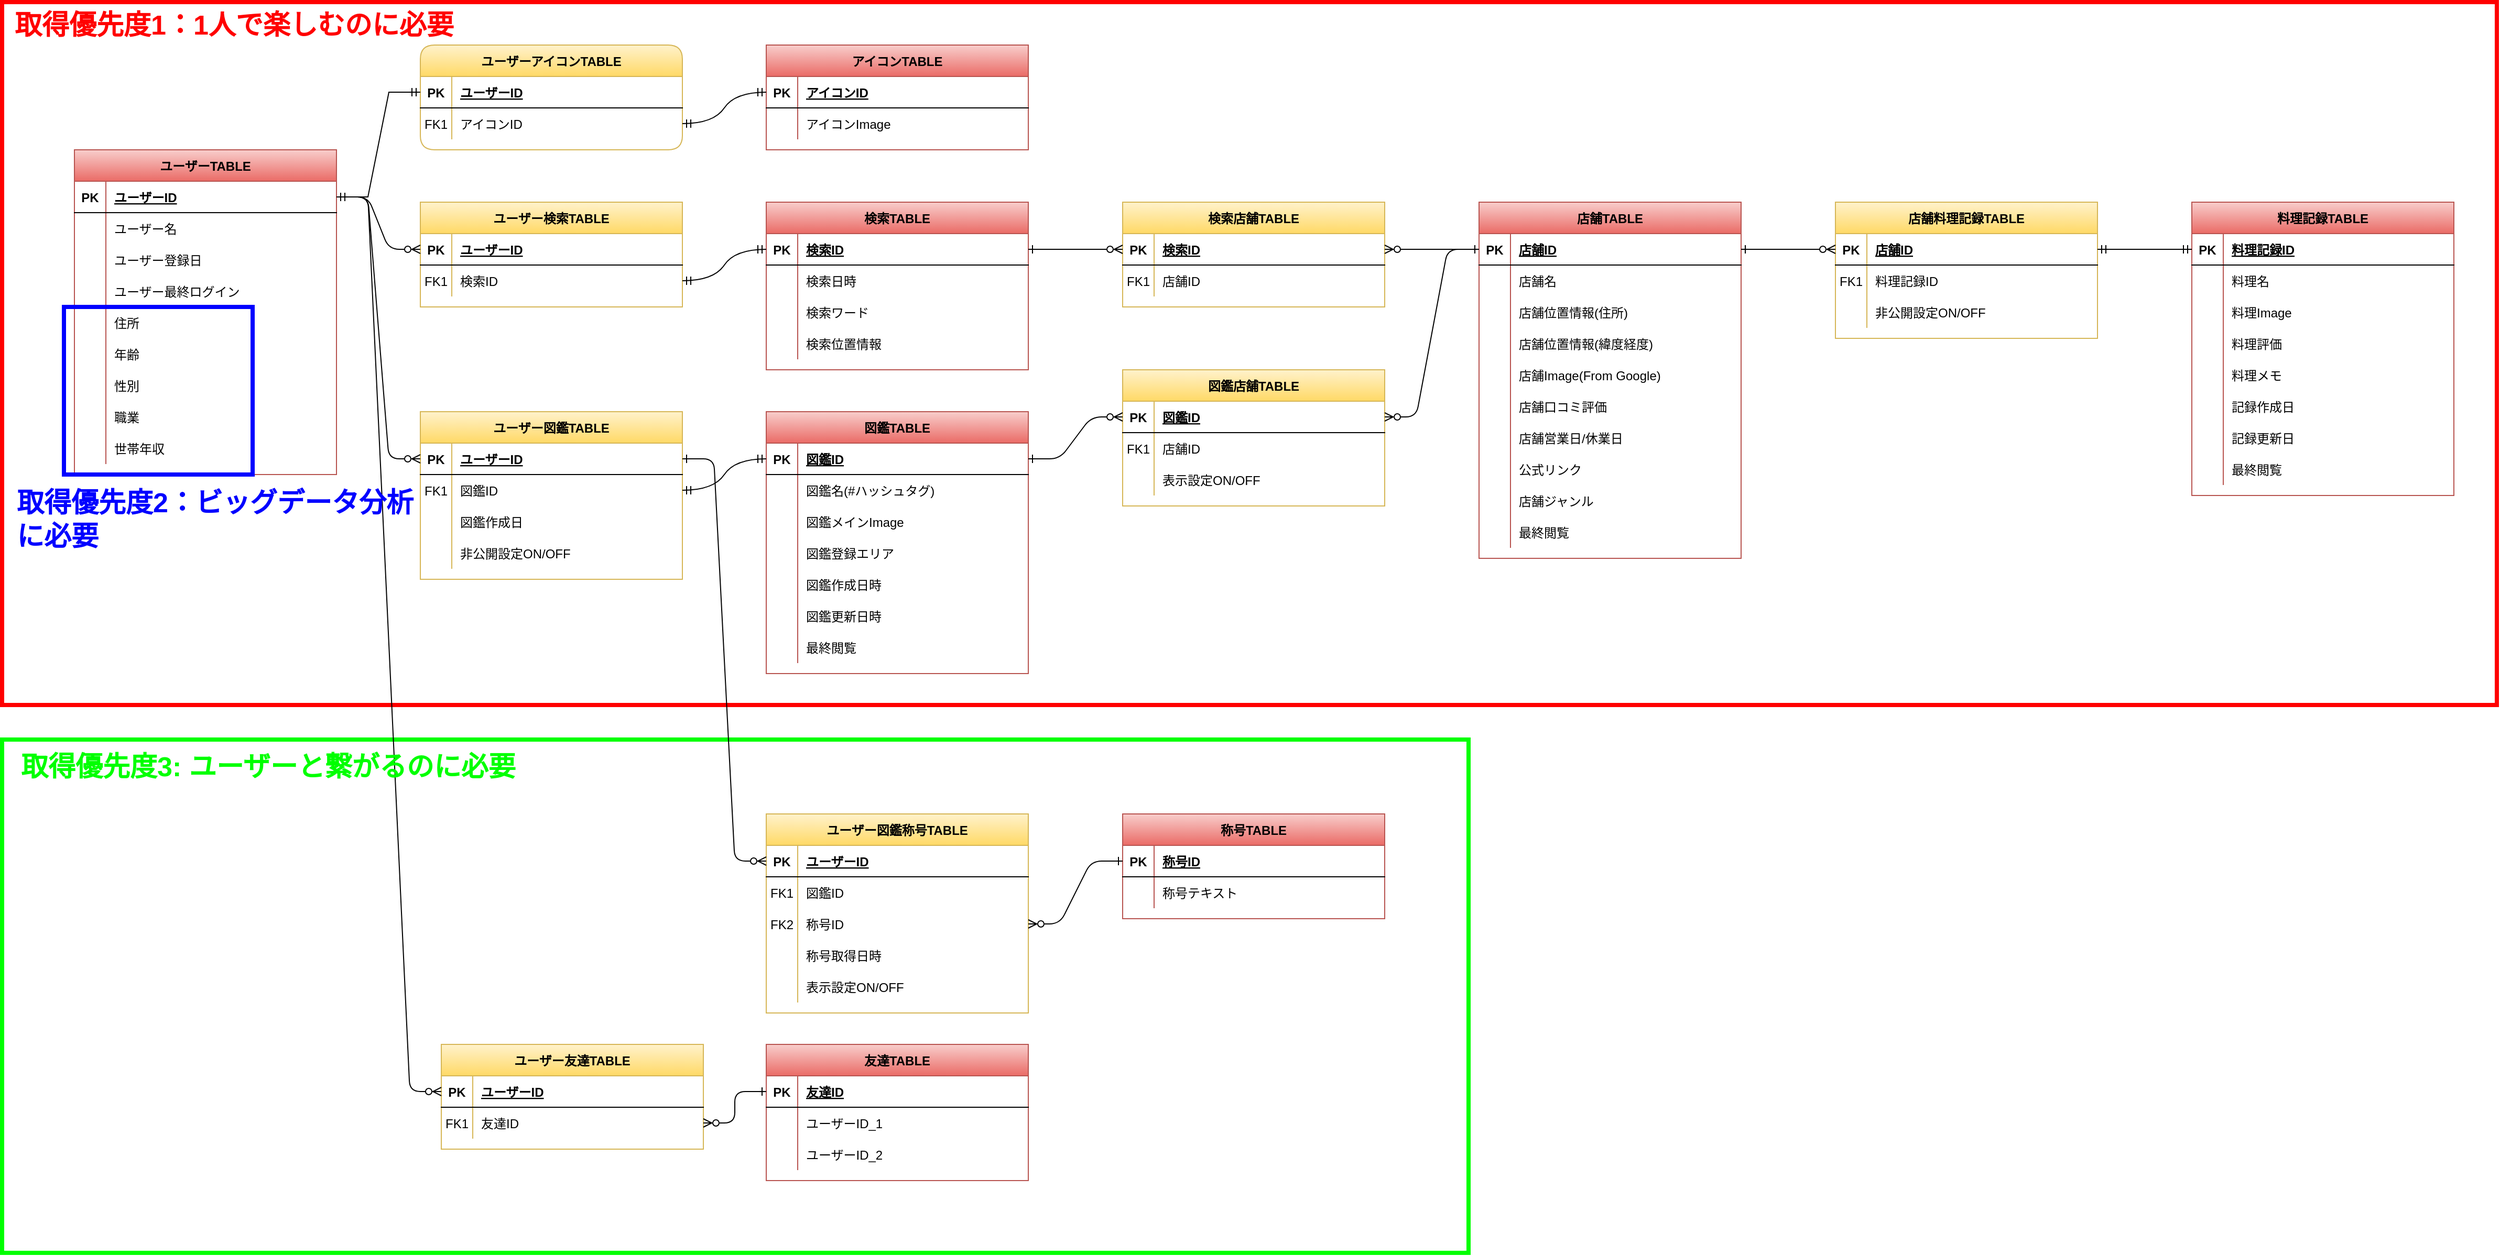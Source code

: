 <mxfile version="22.1.7" type="device">
  <diagram id="R2lEEEUBdFMjLlhIrx00" name="Page-1">
    <mxGraphModel dx="3601" dy="387" grid="1" gridSize="10" guides="1" tooltips="1" connect="1" arrows="1" fold="1" page="1" pageScale="1" pageWidth="850" pageHeight="1100" math="0" shadow="0" extFonts="Permanent Marker^https://fonts.googleapis.com/css?family=Permanent+Marker">
      <root>
        <mxCell id="0" />
        <mxCell id="1" parent="0" />
        <mxCell id="nCmVxrlK4ucvjGl20oAF-312" value="" style="rounded=0;whiteSpace=wrap;html=1;strokeColor=#00ff00;strokeWidth=4;" vertex="1" parent="1">
          <mxGeometry x="-29" y="2233" width="1399" height="490" as="geometry" />
        </mxCell>
        <mxCell id="nCmVxrlK4ucvjGl20oAF-308" value="" style="rounded=0;whiteSpace=wrap;html=1;strokeColor=#ff0000;strokeWidth=4;" vertex="1" parent="1">
          <mxGeometry x="-29" y="1529" width="2380" height="671" as="geometry" />
        </mxCell>
        <mxCell id="nCmVxrlK4ucvjGl20oAF-29" value="ユーザーTABLE" style="shape=table;startSize=30;container=1;collapsible=1;childLayout=tableLayout;fixedRows=1;rowLines=0;fontStyle=1;align=center;resizeLast=1;fillColor=#f8cecc;strokeColor=#b85450;gradientColor=#ea6b66;" vertex="1" parent="1">
          <mxGeometry x="40" y="1670" width="250" height="310" as="geometry" />
        </mxCell>
        <mxCell id="nCmVxrlK4ucvjGl20oAF-30" value="" style="shape=partialRectangle;collapsible=0;dropTarget=0;pointerEvents=0;fillColor=none;points=[[0,0.5],[1,0.5]];portConstraint=eastwest;top=0;left=0;right=0;bottom=1;" vertex="1" parent="nCmVxrlK4ucvjGl20oAF-29">
          <mxGeometry y="30" width="250" height="30" as="geometry" />
        </mxCell>
        <mxCell id="nCmVxrlK4ucvjGl20oAF-31" value="PK" style="shape=partialRectangle;overflow=hidden;connectable=0;fillColor=none;top=0;left=0;bottom=0;right=0;fontStyle=1;" vertex="1" parent="nCmVxrlK4ucvjGl20oAF-30">
          <mxGeometry width="30" height="30" as="geometry">
            <mxRectangle width="30" height="30" as="alternateBounds" />
          </mxGeometry>
        </mxCell>
        <mxCell id="nCmVxrlK4ucvjGl20oAF-32" value="ユーザーID" style="shape=partialRectangle;overflow=hidden;connectable=0;fillColor=none;top=0;left=0;bottom=0;right=0;align=left;spacingLeft=6;fontStyle=5;" vertex="1" parent="nCmVxrlK4ucvjGl20oAF-30">
          <mxGeometry x="30" width="220" height="30" as="geometry">
            <mxRectangle width="220" height="30" as="alternateBounds" />
          </mxGeometry>
        </mxCell>
        <mxCell id="nCmVxrlK4ucvjGl20oAF-33" value="" style="shape=partialRectangle;collapsible=0;dropTarget=0;pointerEvents=0;fillColor=none;points=[[0,0.5],[1,0.5]];portConstraint=eastwest;top=0;left=0;right=0;bottom=0;" vertex="1" parent="nCmVxrlK4ucvjGl20oAF-29">
          <mxGeometry y="60" width="250" height="30" as="geometry" />
        </mxCell>
        <mxCell id="nCmVxrlK4ucvjGl20oAF-34" value="" style="shape=partialRectangle;overflow=hidden;connectable=0;fillColor=none;top=0;left=0;bottom=0;right=0;" vertex="1" parent="nCmVxrlK4ucvjGl20oAF-33">
          <mxGeometry width="30" height="30" as="geometry">
            <mxRectangle width="30" height="30" as="alternateBounds" />
          </mxGeometry>
        </mxCell>
        <mxCell id="nCmVxrlK4ucvjGl20oAF-35" value="ユーザー名" style="shape=partialRectangle;overflow=hidden;connectable=0;fillColor=none;top=0;left=0;bottom=0;right=0;align=left;spacingLeft=6;" vertex="1" parent="nCmVxrlK4ucvjGl20oAF-33">
          <mxGeometry x="30" width="220" height="30" as="geometry">
            <mxRectangle width="220" height="30" as="alternateBounds" />
          </mxGeometry>
        </mxCell>
        <mxCell id="nCmVxrlK4ucvjGl20oAF-36" style="shape=partialRectangle;collapsible=0;dropTarget=0;pointerEvents=0;fillColor=none;points=[[0,0.5],[1,0.5]];portConstraint=eastwest;top=0;left=0;right=0;bottom=0;" vertex="1" parent="nCmVxrlK4ucvjGl20oAF-29">
          <mxGeometry y="90" width="250" height="30" as="geometry" />
        </mxCell>
        <mxCell id="nCmVxrlK4ucvjGl20oAF-37" style="shape=partialRectangle;overflow=hidden;connectable=0;fillColor=none;top=0;left=0;bottom=0;right=0;" vertex="1" parent="nCmVxrlK4ucvjGl20oAF-36">
          <mxGeometry width="30" height="30" as="geometry">
            <mxRectangle width="30" height="30" as="alternateBounds" />
          </mxGeometry>
        </mxCell>
        <mxCell id="nCmVxrlK4ucvjGl20oAF-38" value="ユーザー登録日" style="shape=partialRectangle;overflow=hidden;connectable=0;fillColor=none;top=0;left=0;bottom=0;right=0;align=left;spacingLeft=6;" vertex="1" parent="nCmVxrlK4ucvjGl20oAF-36">
          <mxGeometry x="30" width="220" height="30" as="geometry">
            <mxRectangle width="220" height="30" as="alternateBounds" />
          </mxGeometry>
        </mxCell>
        <mxCell id="nCmVxrlK4ucvjGl20oAF-39" style="shape=partialRectangle;collapsible=0;dropTarget=0;pointerEvents=0;fillColor=none;points=[[0,0.5],[1,0.5]];portConstraint=eastwest;top=0;left=0;right=0;bottom=0;" vertex="1" parent="nCmVxrlK4ucvjGl20oAF-29">
          <mxGeometry y="120" width="250" height="30" as="geometry" />
        </mxCell>
        <mxCell id="nCmVxrlK4ucvjGl20oAF-40" style="shape=partialRectangle;overflow=hidden;connectable=0;fillColor=none;top=0;left=0;bottom=0;right=0;" vertex="1" parent="nCmVxrlK4ucvjGl20oAF-39">
          <mxGeometry width="30" height="30" as="geometry">
            <mxRectangle width="30" height="30" as="alternateBounds" />
          </mxGeometry>
        </mxCell>
        <mxCell id="nCmVxrlK4ucvjGl20oAF-41" value="ユーザー最終ログイン" style="shape=partialRectangle;overflow=hidden;connectable=0;fillColor=none;top=0;left=0;bottom=0;right=0;align=left;spacingLeft=6;" vertex="1" parent="nCmVxrlK4ucvjGl20oAF-39">
          <mxGeometry x="30" width="220" height="30" as="geometry">
            <mxRectangle width="220" height="30" as="alternateBounds" />
          </mxGeometry>
        </mxCell>
        <mxCell id="nCmVxrlK4ucvjGl20oAF-42" style="shape=partialRectangle;collapsible=0;dropTarget=0;pointerEvents=0;fillColor=none;points=[[0,0.5],[1,0.5]];portConstraint=eastwest;top=0;left=0;right=0;bottom=0;" vertex="1" parent="nCmVxrlK4ucvjGl20oAF-29">
          <mxGeometry y="150" width="250" height="30" as="geometry" />
        </mxCell>
        <mxCell id="nCmVxrlK4ucvjGl20oAF-43" style="shape=partialRectangle;overflow=hidden;connectable=0;fillColor=none;top=0;left=0;bottom=0;right=0;" vertex="1" parent="nCmVxrlK4ucvjGl20oAF-42">
          <mxGeometry width="30" height="30" as="geometry">
            <mxRectangle width="30" height="30" as="alternateBounds" />
          </mxGeometry>
        </mxCell>
        <mxCell id="nCmVxrlK4ucvjGl20oAF-44" value="住所" style="shape=partialRectangle;overflow=hidden;connectable=0;fillColor=none;top=0;left=0;bottom=0;right=0;align=left;spacingLeft=6;fontColor=#000000;" vertex="1" parent="nCmVxrlK4ucvjGl20oAF-42">
          <mxGeometry x="30" width="220" height="30" as="geometry">
            <mxRectangle width="220" height="30" as="alternateBounds" />
          </mxGeometry>
        </mxCell>
        <mxCell id="nCmVxrlK4ucvjGl20oAF-45" style="shape=partialRectangle;collapsible=0;dropTarget=0;pointerEvents=0;fillColor=none;points=[[0,0.5],[1,0.5]];portConstraint=eastwest;top=0;left=0;right=0;bottom=0;" vertex="1" parent="nCmVxrlK4ucvjGl20oAF-29">
          <mxGeometry y="180" width="250" height="30" as="geometry" />
        </mxCell>
        <mxCell id="nCmVxrlK4ucvjGl20oAF-46" style="shape=partialRectangle;overflow=hidden;connectable=0;fillColor=none;top=0;left=0;bottom=0;right=0;" vertex="1" parent="nCmVxrlK4ucvjGl20oAF-45">
          <mxGeometry width="30" height="30" as="geometry">
            <mxRectangle width="30" height="30" as="alternateBounds" />
          </mxGeometry>
        </mxCell>
        <mxCell id="nCmVxrlK4ucvjGl20oAF-47" value="年齢" style="shape=partialRectangle;overflow=hidden;connectable=0;fillColor=none;top=0;left=0;bottom=0;right=0;align=left;spacingLeft=6;fontColor=#000000;" vertex="1" parent="nCmVxrlK4ucvjGl20oAF-45">
          <mxGeometry x="30" width="220" height="30" as="geometry">
            <mxRectangle width="220" height="30" as="alternateBounds" />
          </mxGeometry>
        </mxCell>
        <mxCell id="nCmVxrlK4ucvjGl20oAF-48" style="shape=partialRectangle;collapsible=0;dropTarget=0;pointerEvents=0;fillColor=none;points=[[0,0.5],[1,0.5]];portConstraint=eastwest;top=0;left=0;right=0;bottom=0;" vertex="1" parent="nCmVxrlK4ucvjGl20oAF-29">
          <mxGeometry y="210" width="250" height="30" as="geometry" />
        </mxCell>
        <mxCell id="nCmVxrlK4ucvjGl20oAF-49" style="shape=partialRectangle;overflow=hidden;connectable=0;fillColor=none;top=0;left=0;bottom=0;right=0;" vertex="1" parent="nCmVxrlK4ucvjGl20oAF-48">
          <mxGeometry width="30" height="30" as="geometry">
            <mxRectangle width="30" height="30" as="alternateBounds" />
          </mxGeometry>
        </mxCell>
        <mxCell id="nCmVxrlK4ucvjGl20oAF-50" value="性別" style="shape=partialRectangle;overflow=hidden;connectable=0;fillColor=none;top=0;left=0;bottom=0;right=0;align=left;spacingLeft=6;fontColor=#000000;" vertex="1" parent="nCmVxrlK4ucvjGl20oAF-48">
          <mxGeometry x="30" width="220" height="30" as="geometry">
            <mxRectangle width="220" height="30" as="alternateBounds" />
          </mxGeometry>
        </mxCell>
        <mxCell id="nCmVxrlK4ucvjGl20oAF-51" style="shape=partialRectangle;collapsible=0;dropTarget=0;pointerEvents=0;fillColor=none;points=[[0,0.5],[1,0.5]];portConstraint=eastwest;top=0;left=0;right=0;bottom=0;" vertex="1" parent="nCmVxrlK4ucvjGl20oAF-29">
          <mxGeometry y="240" width="250" height="30" as="geometry" />
        </mxCell>
        <mxCell id="nCmVxrlK4ucvjGl20oAF-52" style="shape=partialRectangle;overflow=hidden;connectable=0;fillColor=none;top=0;left=0;bottom=0;right=0;" vertex="1" parent="nCmVxrlK4ucvjGl20oAF-51">
          <mxGeometry width="30" height="30" as="geometry">
            <mxRectangle width="30" height="30" as="alternateBounds" />
          </mxGeometry>
        </mxCell>
        <mxCell id="nCmVxrlK4ucvjGl20oAF-53" value="職業" style="shape=partialRectangle;overflow=hidden;connectable=0;fillColor=none;top=0;left=0;bottom=0;right=0;align=left;spacingLeft=6;fontColor=#000000;" vertex="1" parent="nCmVxrlK4ucvjGl20oAF-51">
          <mxGeometry x="30" width="220" height="30" as="geometry">
            <mxRectangle width="220" height="30" as="alternateBounds" />
          </mxGeometry>
        </mxCell>
        <mxCell id="nCmVxrlK4ucvjGl20oAF-54" style="shape=partialRectangle;collapsible=0;dropTarget=0;pointerEvents=0;fillColor=none;points=[[0,0.5],[1,0.5]];portConstraint=eastwest;top=0;left=0;right=0;bottom=0;" vertex="1" parent="nCmVxrlK4ucvjGl20oAF-29">
          <mxGeometry y="270" width="250" height="30" as="geometry" />
        </mxCell>
        <mxCell id="nCmVxrlK4ucvjGl20oAF-55" style="shape=partialRectangle;overflow=hidden;connectable=0;fillColor=none;top=0;left=0;bottom=0;right=0;" vertex="1" parent="nCmVxrlK4ucvjGl20oAF-54">
          <mxGeometry width="30" height="30" as="geometry">
            <mxRectangle width="30" height="30" as="alternateBounds" />
          </mxGeometry>
        </mxCell>
        <mxCell id="nCmVxrlK4ucvjGl20oAF-56" value="世帯年収" style="shape=partialRectangle;overflow=hidden;connectable=0;fillColor=none;top=0;left=0;bottom=0;right=0;align=left;spacingLeft=6;fontColor=#000000;" vertex="1" parent="nCmVxrlK4ucvjGl20oAF-54">
          <mxGeometry x="30" width="220" height="30" as="geometry">
            <mxRectangle width="220" height="30" as="alternateBounds" />
          </mxGeometry>
        </mxCell>
        <mxCell id="nCmVxrlK4ucvjGl20oAF-57" value="アイコンTABLE" style="shape=table;startSize=30;container=1;collapsible=1;childLayout=tableLayout;fixedRows=1;rowLines=0;fontStyle=1;align=center;resizeLast=1;fillColor=#f8cecc;gradientColor=#ea6b66;strokeColor=#b85450;" vertex="1" parent="1">
          <mxGeometry x="700" y="1570" width="250" height="100" as="geometry" />
        </mxCell>
        <mxCell id="nCmVxrlK4ucvjGl20oAF-58" value="" style="shape=partialRectangle;collapsible=0;dropTarget=0;pointerEvents=0;fillColor=none;points=[[0,0.5],[1,0.5]];portConstraint=eastwest;top=0;left=0;right=0;bottom=1;" vertex="1" parent="nCmVxrlK4ucvjGl20oAF-57">
          <mxGeometry y="30" width="250" height="30" as="geometry" />
        </mxCell>
        <mxCell id="nCmVxrlK4ucvjGl20oAF-59" value="PK" style="shape=partialRectangle;overflow=hidden;connectable=0;fillColor=none;top=0;left=0;bottom=0;right=0;fontStyle=1;" vertex="1" parent="nCmVxrlK4ucvjGl20oAF-58">
          <mxGeometry width="30" height="30" as="geometry">
            <mxRectangle width="30" height="30" as="alternateBounds" />
          </mxGeometry>
        </mxCell>
        <mxCell id="nCmVxrlK4ucvjGl20oAF-60" value="アイコンID" style="shape=partialRectangle;overflow=hidden;connectable=0;fillColor=none;top=0;left=0;bottom=0;right=0;align=left;spacingLeft=6;fontStyle=5;" vertex="1" parent="nCmVxrlK4ucvjGl20oAF-58">
          <mxGeometry x="30" width="220" height="30" as="geometry">
            <mxRectangle width="220" height="30" as="alternateBounds" />
          </mxGeometry>
        </mxCell>
        <mxCell id="nCmVxrlK4ucvjGl20oAF-61" value="" style="shape=partialRectangle;collapsible=0;dropTarget=0;pointerEvents=0;fillColor=none;points=[[0,0.5],[1,0.5]];portConstraint=eastwest;top=0;left=0;right=0;bottom=0;" vertex="1" parent="nCmVxrlK4ucvjGl20oAF-57">
          <mxGeometry y="60" width="250" height="30" as="geometry" />
        </mxCell>
        <mxCell id="nCmVxrlK4ucvjGl20oAF-62" value="" style="shape=partialRectangle;overflow=hidden;connectable=0;fillColor=none;top=0;left=0;bottom=0;right=0;" vertex="1" parent="nCmVxrlK4ucvjGl20oAF-61">
          <mxGeometry width="30" height="30" as="geometry">
            <mxRectangle width="30" height="30" as="alternateBounds" />
          </mxGeometry>
        </mxCell>
        <mxCell id="nCmVxrlK4ucvjGl20oAF-63" value="アイコンImage" style="shape=partialRectangle;overflow=hidden;connectable=0;fillColor=none;top=0;left=0;bottom=0;right=0;align=left;spacingLeft=6;" vertex="1" parent="nCmVxrlK4ucvjGl20oAF-61">
          <mxGeometry x="30" width="220" height="30" as="geometry">
            <mxRectangle width="220" height="30" as="alternateBounds" />
          </mxGeometry>
        </mxCell>
        <mxCell id="nCmVxrlK4ucvjGl20oAF-67" value="ユーザーアイコンTABLE" style="shape=table;startSize=30;container=1;collapsible=1;childLayout=tableLayout;fixedRows=1;rowLines=0;fontStyle=1;align=center;resizeLast=1;fillColor=#fff2cc;gradientColor=#ffd966;strokeColor=#d6b656;rounded=1;" vertex="1" parent="1">
          <mxGeometry x="370" y="1570" width="250" height="100" as="geometry" />
        </mxCell>
        <mxCell id="nCmVxrlK4ucvjGl20oAF-68" value="" style="shape=partialRectangle;collapsible=0;dropTarget=0;pointerEvents=0;fillColor=none;points=[[0,0.5],[1,0.5]];portConstraint=eastwest;top=0;left=0;right=0;bottom=1;" vertex="1" parent="nCmVxrlK4ucvjGl20oAF-67">
          <mxGeometry y="30" width="250" height="30" as="geometry" />
        </mxCell>
        <mxCell id="nCmVxrlK4ucvjGl20oAF-69" value="PK" style="shape=partialRectangle;overflow=hidden;connectable=0;fillColor=none;top=0;left=0;bottom=0;right=0;fontStyle=1;" vertex="1" parent="nCmVxrlK4ucvjGl20oAF-68">
          <mxGeometry width="30" height="30" as="geometry">
            <mxRectangle width="30" height="30" as="alternateBounds" />
          </mxGeometry>
        </mxCell>
        <mxCell id="nCmVxrlK4ucvjGl20oAF-70" value="ユーザーID" style="shape=partialRectangle;overflow=hidden;connectable=0;fillColor=none;top=0;left=0;bottom=0;right=0;align=left;spacingLeft=6;fontStyle=5;" vertex="1" parent="nCmVxrlK4ucvjGl20oAF-68">
          <mxGeometry x="30" width="220" height="30" as="geometry">
            <mxRectangle width="220" height="30" as="alternateBounds" />
          </mxGeometry>
        </mxCell>
        <mxCell id="nCmVxrlK4ucvjGl20oAF-71" value="" style="shape=partialRectangle;collapsible=0;dropTarget=0;pointerEvents=0;fillColor=none;points=[[0,0.5],[1,0.5]];portConstraint=eastwest;top=0;left=0;right=0;bottom=0;" vertex="1" parent="nCmVxrlK4ucvjGl20oAF-67">
          <mxGeometry y="60" width="250" height="30" as="geometry" />
        </mxCell>
        <mxCell id="nCmVxrlK4ucvjGl20oAF-72" value="FK1" style="shape=partialRectangle;overflow=hidden;connectable=0;fillColor=none;top=0;left=0;bottom=0;right=0;" vertex="1" parent="nCmVxrlK4ucvjGl20oAF-71">
          <mxGeometry width="30" height="30" as="geometry">
            <mxRectangle width="30" height="30" as="alternateBounds" />
          </mxGeometry>
        </mxCell>
        <mxCell id="nCmVxrlK4ucvjGl20oAF-73" value="アイコンID" style="shape=partialRectangle;overflow=hidden;connectable=0;fillColor=none;top=0;left=0;bottom=0;right=0;align=left;spacingLeft=6;" vertex="1" parent="nCmVxrlK4ucvjGl20oAF-71">
          <mxGeometry x="30" width="220" height="30" as="geometry">
            <mxRectangle width="220" height="30" as="alternateBounds" />
          </mxGeometry>
        </mxCell>
        <mxCell id="nCmVxrlK4ucvjGl20oAF-83" value="" style="edgeStyle=entityRelationEdgeStyle;fontSize=12;html=1;endArrow=ERmandOne;startArrow=ERmandOne;rounded=0;entryX=0;entryY=0.5;entryDx=0;entryDy=0;exitX=1;exitY=0.5;exitDx=0;exitDy=0;" edge="1" parent="1" source="nCmVxrlK4ucvjGl20oAF-30" target="nCmVxrlK4ucvjGl20oAF-68">
          <mxGeometry width="100" height="100" relative="1" as="geometry">
            <mxPoint x="400" y="1700" as="sourcePoint" />
            <mxPoint x="500" y="1600" as="targetPoint" />
          </mxGeometry>
        </mxCell>
        <mxCell id="nCmVxrlK4ucvjGl20oAF-84" value="" style="edgeStyle=entityRelationEdgeStyle;fontSize=12;html=1;endArrow=ERmandOne;startArrow=ERmandOne;entryX=0;entryY=0.5;entryDx=0;entryDy=0;exitX=1;exitY=0.5;exitDx=0;exitDy=0;curved=1;" edge="1" parent="1" source="nCmVxrlK4ucvjGl20oAF-71" target="nCmVxrlK4ucvjGl20oAF-58">
          <mxGeometry width="100" height="100" relative="1" as="geometry">
            <mxPoint x="300" y="1465" as="sourcePoint" />
            <mxPoint x="380" y="1465" as="targetPoint" />
          </mxGeometry>
        </mxCell>
        <mxCell id="nCmVxrlK4ucvjGl20oAF-85" value="友達TABLE" style="shape=table;startSize=30;container=1;collapsible=1;childLayout=tableLayout;fixedRows=1;rowLines=0;fontStyle=1;align=center;resizeLast=1;fillColor=#f8cecc;gradientColor=#ea6b66;strokeColor=#b85450;" vertex="1" parent="1">
          <mxGeometry x="700" y="2524" width="250" height="130" as="geometry" />
        </mxCell>
        <mxCell id="nCmVxrlK4ucvjGl20oAF-86" value="" style="shape=partialRectangle;collapsible=0;dropTarget=0;pointerEvents=0;fillColor=none;points=[[0,0.5],[1,0.5]];portConstraint=eastwest;top=0;left=0;right=0;bottom=1;" vertex="1" parent="nCmVxrlK4ucvjGl20oAF-85">
          <mxGeometry y="30" width="250" height="30" as="geometry" />
        </mxCell>
        <mxCell id="nCmVxrlK4ucvjGl20oAF-87" value="PK" style="shape=partialRectangle;overflow=hidden;connectable=0;fillColor=none;top=0;left=0;bottom=0;right=0;fontStyle=1;" vertex="1" parent="nCmVxrlK4ucvjGl20oAF-86">
          <mxGeometry width="30" height="30" as="geometry">
            <mxRectangle width="30" height="30" as="alternateBounds" />
          </mxGeometry>
        </mxCell>
        <mxCell id="nCmVxrlK4ucvjGl20oAF-88" value="友達ID" style="shape=partialRectangle;overflow=hidden;connectable=0;fillColor=none;top=0;left=0;bottom=0;right=0;align=left;spacingLeft=6;fontStyle=5;" vertex="1" parent="nCmVxrlK4ucvjGl20oAF-86">
          <mxGeometry x="30" width="220" height="30" as="geometry">
            <mxRectangle width="220" height="30" as="alternateBounds" />
          </mxGeometry>
        </mxCell>
        <mxCell id="nCmVxrlK4ucvjGl20oAF-89" value="" style="shape=partialRectangle;collapsible=0;dropTarget=0;pointerEvents=0;fillColor=none;points=[[0,0.5],[1,0.5]];portConstraint=eastwest;top=0;left=0;right=0;bottom=0;" vertex="1" parent="nCmVxrlK4ucvjGl20oAF-85">
          <mxGeometry y="60" width="250" height="30" as="geometry" />
        </mxCell>
        <mxCell id="nCmVxrlK4ucvjGl20oAF-90" value="" style="shape=partialRectangle;overflow=hidden;connectable=0;fillColor=none;top=0;left=0;bottom=0;right=0;" vertex="1" parent="nCmVxrlK4ucvjGl20oAF-89">
          <mxGeometry width="30" height="30" as="geometry">
            <mxRectangle width="30" height="30" as="alternateBounds" />
          </mxGeometry>
        </mxCell>
        <mxCell id="nCmVxrlK4ucvjGl20oAF-91" value="ユーザーID_1" style="shape=partialRectangle;overflow=hidden;connectable=0;fillColor=none;top=0;left=0;bottom=0;right=0;align=left;spacingLeft=6;" vertex="1" parent="nCmVxrlK4ucvjGl20oAF-89">
          <mxGeometry x="30" width="220" height="30" as="geometry">
            <mxRectangle width="220" height="30" as="alternateBounds" />
          </mxGeometry>
        </mxCell>
        <mxCell id="nCmVxrlK4ucvjGl20oAF-92" style="shape=partialRectangle;collapsible=0;dropTarget=0;pointerEvents=0;fillColor=none;points=[[0,0.5],[1,0.5]];portConstraint=eastwest;top=0;left=0;right=0;bottom=0;" vertex="1" parent="nCmVxrlK4ucvjGl20oAF-85">
          <mxGeometry y="90" width="250" height="30" as="geometry" />
        </mxCell>
        <mxCell id="nCmVxrlK4ucvjGl20oAF-93" style="shape=partialRectangle;overflow=hidden;connectable=0;fillColor=none;top=0;left=0;bottom=0;right=0;" vertex="1" parent="nCmVxrlK4ucvjGl20oAF-92">
          <mxGeometry width="30" height="30" as="geometry">
            <mxRectangle width="30" height="30" as="alternateBounds" />
          </mxGeometry>
        </mxCell>
        <mxCell id="nCmVxrlK4ucvjGl20oAF-94" value="ユーザーID_2" style="shape=partialRectangle;overflow=hidden;connectable=0;fillColor=none;top=0;left=0;bottom=0;right=0;align=left;spacingLeft=6;" vertex="1" parent="nCmVxrlK4ucvjGl20oAF-92">
          <mxGeometry x="30" width="220" height="30" as="geometry">
            <mxRectangle width="220" height="30" as="alternateBounds" />
          </mxGeometry>
        </mxCell>
        <mxCell id="nCmVxrlK4ucvjGl20oAF-101" value="ユーザー友達TABLE" style="shape=table;startSize=30;container=1;collapsible=1;childLayout=tableLayout;fixedRows=1;rowLines=0;fontStyle=1;align=center;resizeLast=1;fillColor=#fff2cc;gradientColor=#ffd966;strokeColor=#d6b656;" vertex="1" parent="1">
          <mxGeometry x="390" y="2524" width="250" height="100" as="geometry" />
        </mxCell>
        <mxCell id="nCmVxrlK4ucvjGl20oAF-102" value="" style="shape=partialRectangle;collapsible=0;dropTarget=0;pointerEvents=0;fillColor=none;points=[[0,0.5],[1,0.5]];portConstraint=eastwest;top=0;left=0;right=0;bottom=1;" vertex="1" parent="nCmVxrlK4ucvjGl20oAF-101">
          <mxGeometry y="30" width="250" height="30" as="geometry" />
        </mxCell>
        <mxCell id="nCmVxrlK4ucvjGl20oAF-103" value="PK" style="shape=partialRectangle;overflow=hidden;connectable=0;fillColor=none;top=0;left=0;bottom=0;right=0;fontStyle=1;" vertex="1" parent="nCmVxrlK4ucvjGl20oAF-102">
          <mxGeometry width="30" height="30" as="geometry">
            <mxRectangle width="30" height="30" as="alternateBounds" />
          </mxGeometry>
        </mxCell>
        <mxCell id="nCmVxrlK4ucvjGl20oAF-104" value="ユーザーID" style="shape=partialRectangle;overflow=hidden;connectable=0;fillColor=none;top=0;left=0;bottom=0;right=0;align=left;spacingLeft=6;fontStyle=5;" vertex="1" parent="nCmVxrlK4ucvjGl20oAF-102">
          <mxGeometry x="30" width="220" height="30" as="geometry">
            <mxRectangle width="220" height="30" as="alternateBounds" />
          </mxGeometry>
        </mxCell>
        <mxCell id="nCmVxrlK4ucvjGl20oAF-105" value="" style="shape=partialRectangle;collapsible=0;dropTarget=0;pointerEvents=0;fillColor=none;points=[[0,0.5],[1,0.5]];portConstraint=eastwest;top=0;left=0;right=0;bottom=0;" vertex="1" parent="nCmVxrlK4ucvjGl20oAF-101">
          <mxGeometry y="60" width="250" height="30" as="geometry" />
        </mxCell>
        <mxCell id="nCmVxrlK4ucvjGl20oAF-106" value="FK1" style="shape=partialRectangle;overflow=hidden;connectable=0;fillColor=none;top=0;left=0;bottom=0;right=0;" vertex="1" parent="nCmVxrlK4ucvjGl20oAF-105">
          <mxGeometry width="30" height="30" as="geometry">
            <mxRectangle width="30" height="30" as="alternateBounds" />
          </mxGeometry>
        </mxCell>
        <mxCell id="nCmVxrlK4ucvjGl20oAF-107" value="友達ID" style="shape=partialRectangle;overflow=hidden;connectable=0;fillColor=none;top=0;left=0;bottom=0;right=0;align=left;spacingLeft=6;" vertex="1" parent="nCmVxrlK4ucvjGl20oAF-105">
          <mxGeometry x="30" width="220" height="30" as="geometry">
            <mxRectangle width="220" height="30" as="alternateBounds" />
          </mxGeometry>
        </mxCell>
        <mxCell id="nCmVxrlK4ucvjGl20oAF-114" value="" style="edgeStyle=entityRelationEdgeStyle;endArrow=ERzeroToMany;startArrow=ERone;endFill=1;startFill=0;entryX=0;entryY=0.5;entryDx=0;entryDy=0;exitX=1;exitY=0.5;exitDx=0;exitDy=0;" edge="1" parent="1" source="nCmVxrlK4ucvjGl20oAF-30" target="nCmVxrlK4ucvjGl20oAF-102">
          <mxGeometry width="100" height="100" relative="1" as="geometry">
            <mxPoint x="1070" y="1080" as="sourcePoint" />
            <mxPoint x="1230" y="1570" as="targetPoint" />
          </mxGeometry>
        </mxCell>
        <mxCell id="nCmVxrlK4ucvjGl20oAF-115" value="" style="edgeStyle=entityRelationEdgeStyle;endArrow=ERzeroToMany;startArrow=ERone;endFill=1;startFill=0;entryX=1;entryY=0.5;entryDx=0;entryDy=0;exitX=0;exitY=0.5;exitDx=0;exitDy=0;" edge="1" parent="1" source="nCmVxrlK4ucvjGl20oAF-86" target="nCmVxrlK4ucvjGl20oAF-105">
          <mxGeometry width="100" height="100" relative="1" as="geometry">
            <mxPoint x="630" y="1733" as="sourcePoint" />
            <mxPoint x="710" y="1873" as="targetPoint" />
          </mxGeometry>
        </mxCell>
        <mxCell id="nCmVxrlK4ucvjGl20oAF-116" value="検索TABLE" style="shape=table;startSize=30;container=1;collapsible=1;childLayout=tableLayout;fixedRows=1;rowLines=0;fontStyle=1;align=center;resizeLast=1;fillColor=#f8cecc;gradientColor=#ea6b66;strokeColor=#b85450;" vertex="1" parent="1">
          <mxGeometry x="700" y="1720" width="250" height="160" as="geometry" />
        </mxCell>
        <mxCell id="nCmVxrlK4ucvjGl20oAF-117" value="" style="shape=partialRectangle;collapsible=0;dropTarget=0;pointerEvents=0;fillColor=none;points=[[0,0.5],[1,0.5]];portConstraint=eastwest;top=0;left=0;right=0;bottom=1;" vertex="1" parent="nCmVxrlK4ucvjGl20oAF-116">
          <mxGeometry y="30" width="250" height="30" as="geometry" />
        </mxCell>
        <mxCell id="nCmVxrlK4ucvjGl20oAF-118" value="PK" style="shape=partialRectangle;overflow=hidden;connectable=0;fillColor=none;top=0;left=0;bottom=0;right=0;fontStyle=1;" vertex="1" parent="nCmVxrlK4ucvjGl20oAF-117">
          <mxGeometry width="30" height="30" as="geometry">
            <mxRectangle width="30" height="30" as="alternateBounds" />
          </mxGeometry>
        </mxCell>
        <mxCell id="nCmVxrlK4ucvjGl20oAF-119" value="検索ID" style="shape=partialRectangle;overflow=hidden;connectable=0;fillColor=none;top=0;left=0;bottom=0;right=0;align=left;spacingLeft=6;fontStyle=5;" vertex="1" parent="nCmVxrlK4ucvjGl20oAF-117">
          <mxGeometry x="30" width="220" height="30" as="geometry">
            <mxRectangle width="220" height="30" as="alternateBounds" />
          </mxGeometry>
        </mxCell>
        <mxCell id="nCmVxrlK4ucvjGl20oAF-120" value="" style="shape=partialRectangle;collapsible=0;dropTarget=0;pointerEvents=0;fillColor=none;points=[[0,0.5],[1,0.5]];portConstraint=eastwest;top=0;left=0;right=0;bottom=0;" vertex="1" parent="nCmVxrlK4ucvjGl20oAF-116">
          <mxGeometry y="60" width="250" height="30" as="geometry" />
        </mxCell>
        <mxCell id="nCmVxrlK4ucvjGl20oAF-121" value="" style="shape=partialRectangle;overflow=hidden;connectable=0;fillColor=none;top=0;left=0;bottom=0;right=0;" vertex="1" parent="nCmVxrlK4ucvjGl20oAF-120">
          <mxGeometry width="30" height="30" as="geometry">
            <mxRectangle width="30" height="30" as="alternateBounds" />
          </mxGeometry>
        </mxCell>
        <mxCell id="nCmVxrlK4ucvjGl20oAF-122" value="検索日時" style="shape=partialRectangle;overflow=hidden;connectable=0;fillColor=none;top=0;left=0;bottom=0;right=0;align=left;spacingLeft=6;" vertex="1" parent="nCmVxrlK4ucvjGl20oAF-120">
          <mxGeometry x="30" width="220" height="30" as="geometry">
            <mxRectangle width="220" height="30" as="alternateBounds" />
          </mxGeometry>
        </mxCell>
        <mxCell id="nCmVxrlK4ucvjGl20oAF-123" style="shape=partialRectangle;collapsible=0;dropTarget=0;pointerEvents=0;fillColor=none;points=[[0,0.5],[1,0.5]];portConstraint=eastwest;top=0;left=0;right=0;bottom=0;" vertex="1" parent="nCmVxrlK4ucvjGl20oAF-116">
          <mxGeometry y="90" width="250" height="30" as="geometry" />
        </mxCell>
        <mxCell id="nCmVxrlK4ucvjGl20oAF-124" style="shape=partialRectangle;overflow=hidden;connectable=0;fillColor=none;top=0;left=0;bottom=0;right=0;" vertex="1" parent="nCmVxrlK4ucvjGl20oAF-123">
          <mxGeometry width="30" height="30" as="geometry">
            <mxRectangle width="30" height="30" as="alternateBounds" />
          </mxGeometry>
        </mxCell>
        <mxCell id="nCmVxrlK4ucvjGl20oAF-125" value="検索ワード" style="shape=partialRectangle;overflow=hidden;connectable=0;fillColor=none;top=0;left=0;bottom=0;right=0;align=left;spacingLeft=6;" vertex="1" parent="nCmVxrlK4ucvjGl20oAF-123">
          <mxGeometry x="30" width="220" height="30" as="geometry">
            <mxRectangle width="220" height="30" as="alternateBounds" />
          </mxGeometry>
        </mxCell>
        <mxCell id="nCmVxrlK4ucvjGl20oAF-126" style="shape=partialRectangle;collapsible=0;dropTarget=0;pointerEvents=0;fillColor=none;points=[[0,0.5],[1,0.5]];portConstraint=eastwest;top=0;left=0;right=0;bottom=0;" vertex="1" parent="nCmVxrlK4ucvjGl20oAF-116">
          <mxGeometry y="120" width="250" height="30" as="geometry" />
        </mxCell>
        <mxCell id="nCmVxrlK4ucvjGl20oAF-127" style="shape=partialRectangle;overflow=hidden;connectable=0;fillColor=none;top=0;left=0;bottom=0;right=0;" vertex="1" parent="nCmVxrlK4ucvjGl20oAF-126">
          <mxGeometry width="30" height="30" as="geometry">
            <mxRectangle width="30" height="30" as="alternateBounds" />
          </mxGeometry>
        </mxCell>
        <mxCell id="nCmVxrlK4ucvjGl20oAF-128" value="検索位置情報" style="shape=partialRectangle;overflow=hidden;connectable=0;fillColor=none;top=0;left=0;bottom=0;right=0;align=left;spacingLeft=6;" vertex="1" parent="nCmVxrlK4ucvjGl20oAF-126">
          <mxGeometry x="30" width="220" height="30" as="geometry">
            <mxRectangle width="220" height="30" as="alternateBounds" />
          </mxGeometry>
        </mxCell>
        <mxCell id="nCmVxrlK4ucvjGl20oAF-132" value="ユーザー検索TABLE" style="shape=table;startSize=30;container=1;collapsible=1;childLayout=tableLayout;fixedRows=1;rowLines=0;fontStyle=1;align=center;resizeLast=1;fillColor=#fff2cc;gradientColor=#ffd966;strokeColor=#d6b656;" vertex="1" parent="1">
          <mxGeometry x="370" y="1720" width="250" height="100" as="geometry" />
        </mxCell>
        <mxCell id="nCmVxrlK4ucvjGl20oAF-133" value="" style="shape=partialRectangle;collapsible=0;dropTarget=0;pointerEvents=0;fillColor=none;points=[[0,0.5],[1,0.5]];portConstraint=eastwest;top=0;left=0;right=0;bottom=1;" vertex="1" parent="nCmVxrlK4ucvjGl20oAF-132">
          <mxGeometry y="30" width="250" height="30" as="geometry" />
        </mxCell>
        <mxCell id="nCmVxrlK4ucvjGl20oAF-134" value="PK" style="shape=partialRectangle;overflow=hidden;connectable=0;fillColor=none;top=0;left=0;bottom=0;right=0;fontStyle=1;" vertex="1" parent="nCmVxrlK4ucvjGl20oAF-133">
          <mxGeometry width="30" height="30" as="geometry">
            <mxRectangle width="30" height="30" as="alternateBounds" />
          </mxGeometry>
        </mxCell>
        <mxCell id="nCmVxrlK4ucvjGl20oAF-135" value="ユーザーID" style="shape=partialRectangle;overflow=hidden;connectable=0;fillColor=none;top=0;left=0;bottom=0;right=0;align=left;spacingLeft=6;fontStyle=5;" vertex="1" parent="nCmVxrlK4ucvjGl20oAF-133">
          <mxGeometry x="30" width="220" height="30" as="geometry">
            <mxRectangle width="220" height="30" as="alternateBounds" />
          </mxGeometry>
        </mxCell>
        <mxCell id="nCmVxrlK4ucvjGl20oAF-136" value="" style="shape=partialRectangle;collapsible=0;dropTarget=0;pointerEvents=0;fillColor=none;points=[[0,0.5],[1,0.5]];portConstraint=eastwest;top=0;left=0;right=0;bottom=0;" vertex="1" parent="nCmVxrlK4ucvjGl20oAF-132">
          <mxGeometry y="60" width="250" height="30" as="geometry" />
        </mxCell>
        <mxCell id="nCmVxrlK4ucvjGl20oAF-137" value="FK1" style="shape=partialRectangle;overflow=hidden;connectable=0;fillColor=none;top=0;left=0;bottom=0;right=0;" vertex="1" parent="nCmVxrlK4ucvjGl20oAF-136">
          <mxGeometry width="30" height="30" as="geometry">
            <mxRectangle width="30" height="30" as="alternateBounds" />
          </mxGeometry>
        </mxCell>
        <mxCell id="nCmVxrlK4ucvjGl20oAF-138" value="検索ID" style="shape=partialRectangle;overflow=hidden;connectable=0;fillColor=none;top=0;left=0;bottom=0;right=0;align=left;spacingLeft=6;" vertex="1" parent="nCmVxrlK4ucvjGl20oAF-136">
          <mxGeometry x="30" width="220" height="30" as="geometry">
            <mxRectangle width="220" height="30" as="alternateBounds" />
          </mxGeometry>
        </mxCell>
        <mxCell id="nCmVxrlK4ucvjGl20oAF-142" value="" style="edgeStyle=entityRelationEdgeStyle;endArrow=ERzeroToMany;startArrow=ERone;endFill=1;startFill=0;entryX=0;entryY=0.5;entryDx=0;entryDy=0;exitX=1;exitY=0.5;exitDx=0;exitDy=0;" edge="1" parent="1" source="nCmVxrlK4ucvjGl20oAF-30" target="nCmVxrlK4ucvjGl20oAF-133">
          <mxGeometry width="100" height="100" relative="1" as="geometry">
            <mxPoint x="300" y="1465" as="sourcePoint" />
            <mxPoint x="380" y="1605" as="targetPoint" />
          </mxGeometry>
        </mxCell>
        <mxCell id="nCmVxrlK4ucvjGl20oAF-143" value="" style="edgeStyle=entityRelationEdgeStyle;fontSize=12;html=1;endArrow=ERmandOne;startArrow=ERmandOne;entryX=0;entryY=0.5;entryDx=0;entryDy=0;exitX=1;exitY=0.5;exitDx=0;exitDy=0;curved=1;" edge="1" parent="1" source="nCmVxrlK4ucvjGl20oAF-136" target="nCmVxrlK4ucvjGl20oAF-117">
          <mxGeometry width="100" height="100" relative="1" as="geometry">
            <mxPoint x="630" y="1495" as="sourcePoint" />
            <mxPoint x="710" y="1465" as="targetPoint" />
          </mxGeometry>
        </mxCell>
        <mxCell id="nCmVxrlK4ucvjGl20oAF-144" value="図鑑TABLE" style="shape=table;startSize=30;container=1;collapsible=1;childLayout=tableLayout;fixedRows=1;rowLines=0;fontStyle=1;align=center;resizeLast=1;fillColor=#f8cecc;gradientColor=#ea6b66;strokeColor=#b85450;" vertex="1" parent="1">
          <mxGeometry x="700" y="1920" width="250" height="250" as="geometry" />
        </mxCell>
        <mxCell id="nCmVxrlK4ucvjGl20oAF-145" value="" style="shape=partialRectangle;collapsible=0;dropTarget=0;pointerEvents=0;fillColor=none;points=[[0,0.5],[1,0.5]];portConstraint=eastwest;top=0;left=0;right=0;bottom=1;" vertex="1" parent="nCmVxrlK4ucvjGl20oAF-144">
          <mxGeometry y="30" width="250" height="30" as="geometry" />
        </mxCell>
        <mxCell id="nCmVxrlK4ucvjGl20oAF-146" value="PK" style="shape=partialRectangle;overflow=hidden;connectable=0;fillColor=none;top=0;left=0;bottom=0;right=0;fontStyle=1;" vertex="1" parent="nCmVxrlK4ucvjGl20oAF-145">
          <mxGeometry width="30" height="30" as="geometry">
            <mxRectangle width="30" height="30" as="alternateBounds" />
          </mxGeometry>
        </mxCell>
        <mxCell id="nCmVxrlK4ucvjGl20oAF-147" value="図鑑ID" style="shape=partialRectangle;overflow=hidden;connectable=0;fillColor=none;top=0;left=0;bottom=0;right=0;align=left;spacingLeft=6;fontStyle=5;" vertex="1" parent="nCmVxrlK4ucvjGl20oAF-145">
          <mxGeometry x="30" width="220" height="30" as="geometry">
            <mxRectangle width="220" height="30" as="alternateBounds" />
          </mxGeometry>
        </mxCell>
        <mxCell id="nCmVxrlK4ucvjGl20oAF-148" value="" style="shape=partialRectangle;collapsible=0;dropTarget=0;pointerEvents=0;fillColor=none;points=[[0,0.5],[1,0.5]];portConstraint=eastwest;top=0;left=0;right=0;bottom=0;" vertex="1" parent="nCmVxrlK4ucvjGl20oAF-144">
          <mxGeometry y="60" width="250" height="30" as="geometry" />
        </mxCell>
        <mxCell id="nCmVxrlK4ucvjGl20oAF-149" value="" style="shape=partialRectangle;overflow=hidden;connectable=0;fillColor=none;top=0;left=0;bottom=0;right=0;" vertex="1" parent="nCmVxrlK4ucvjGl20oAF-148">
          <mxGeometry width="30" height="30" as="geometry">
            <mxRectangle width="30" height="30" as="alternateBounds" />
          </mxGeometry>
        </mxCell>
        <mxCell id="nCmVxrlK4ucvjGl20oAF-150" value="図鑑名(#ハッシュタグ)" style="shape=partialRectangle;overflow=hidden;connectable=0;fillColor=none;top=0;left=0;bottom=0;right=0;align=left;spacingLeft=6;" vertex="1" parent="nCmVxrlK4ucvjGl20oAF-148">
          <mxGeometry x="30" width="220" height="30" as="geometry">
            <mxRectangle width="220" height="30" as="alternateBounds" />
          </mxGeometry>
        </mxCell>
        <mxCell id="nCmVxrlK4ucvjGl20oAF-151" style="shape=partialRectangle;collapsible=0;dropTarget=0;pointerEvents=0;fillColor=none;points=[[0,0.5],[1,0.5]];portConstraint=eastwest;top=0;left=0;right=0;bottom=0;" vertex="1" parent="nCmVxrlK4ucvjGl20oAF-144">
          <mxGeometry y="90" width="250" height="30" as="geometry" />
        </mxCell>
        <mxCell id="nCmVxrlK4ucvjGl20oAF-152" style="shape=partialRectangle;overflow=hidden;connectable=0;fillColor=none;top=0;left=0;bottom=0;right=0;" vertex="1" parent="nCmVxrlK4ucvjGl20oAF-151">
          <mxGeometry width="30" height="30" as="geometry">
            <mxRectangle width="30" height="30" as="alternateBounds" />
          </mxGeometry>
        </mxCell>
        <mxCell id="nCmVxrlK4ucvjGl20oAF-153" value="図鑑メインImage" style="shape=partialRectangle;overflow=hidden;connectable=0;fillColor=none;top=0;left=0;bottom=0;right=0;align=left;spacingLeft=6;" vertex="1" parent="nCmVxrlK4ucvjGl20oAF-151">
          <mxGeometry x="30" width="220" height="30" as="geometry">
            <mxRectangle width="220" height="30" as="alternateBounds" />
          </mxGeometry>
        </mxCell>
        <mxCell id="nCmVxrlK4ucvjGl20oAF-154" style="shape=partialRectangle;collapsible=0;dropTarget=0;pointerEvents=0;fillColor=none;points=[[0,0.5],[1,0.5]];portConstraint=eastwest;top=0;left=0;right=0;bottom=0;" vertex="1" parent="nCmVxrlK4ucvjGl20oAF-144">
          <mxGeometry y="120" width="250" height="30" as="geometry" />
        </mxCell>
        <mxCell id="nCmVxrlK4ucvjGl20oAF-155" style="shape=partialRectangle;overflow=hidden;connectable=0;fillColor=none;top=0;left=0;bottom=0;right=0;" vertex="1" parent="nCmVxrlK4ucvjGl20oAF-154">
          <mxGeometry width="30" height="30" as="geometry">
            <mxRectangle width="30" height="30" as="alternateBounds" />
          </mxGeometry>
        </mxCell>
        <mxCell id="nCmVxrlK4ucvjGl20oAF-156" value="図鑑登録エリア" style="shape=partialRectangle;overflow=hidden;connectable=0;fillColor=none;top=0;left=0;bottom=0;right=0;align=left;spacingLeft=6;" vertex="1" parent="nCmVxrlK4ucvjGl20oAF-154">
          <mxGeometry x="30" width="220" height="30" as="geometry">
            <mxRectangle width="220" height="30" as="alternateBounds" />
          </mxGeometry>
        </mxCell>
        <mxCell id="nCmVxrlK4ucvjGl20oAF-157" style="shape=partialRectangle;collapsible=0;dropTarget=0;pointerEvents=0;fillColor=none;points=[[0,0.5],[1,0.5]];portConstraint=eastwest;top=0;left=0;right=0;bottom=0;" vertex="1" parent="nCmVxrlK4ucvjGl20oAF-144">
          <mxGeometry y="150" width="250" height="30" as="geometry" />
        </mxCell>
        <mxCell id="nCmVxrlK4ucvjGl20oAF-158" style="shape=partialRectangle;overflow=hidden;connectable=0;fillColor=none;top=0;left=0;bottom=0;right=0;" vertex="1" parent="nCmVxrlK4ucvjGl20oAF-157">
          <mxGeometry width="30" height="30" as="geometry">
            <mxRectangle width="30" height="30" as="alternateBounds" />
          </mxGeometry>
        </mxCell>
        <mxCell id="nCmVxrlK4ucvjGl20oAF-159" value="図鑑作成日時" style="shape=partialRectangle;overflow=hidden;connectable=0;fillColor=none;top=0;left=0;bottom=0;right=0;align=left;spacingLeft=6;" vertex="1" parent="nCmVxrlK4ucvjGl20oAF-157">
          <mxGeometry x="30" width="220" height="30" as="geometry">
            <mxRectangle width="220" height="30" as="alternateBounds" />
          </mxGeometry>
        </mxCell>
        <mxCell id="nCmVxrlK4ucvjGl20oAF-160" style="shape=partialRectangle;collapsible=0;dropTarget=0;pointerEvents=0;fillColor=none;points=[[0,0.5],[1,0.5]];portConstraint=eastwest;top=0;left=0;right=0;bottom=0;" vertex="1" parent="nCmVxrlK4ucvjGl20oAF-144">
          <mxGeometry y="180" width="250" height="30" as="geometry" />
        </mxCell>
        <mxCell id="nCmVxrlK4ucvjGl20oAF-161" style="shape=partialRectangle;overflow=hidden;connectable=0;fillColor=none;top=0;left=0;bottom=0;right=0;" vertex="1" parent="nCmVxrlK4ucvjGl20oAF-160">
          <mxGeometry width="30" height="30" as="geometry">
            <mxRectangle width="30" height="30" as="alternateBounds" />
          </mxGeometry>
        </mxCell>
        <mxCell id="nCmVxrlK4ucvjGl20oAF-162" value="図鑑更新日時" style="shape=partialRectangle;overflow=hidden;connectable=0;fillColor=none;top=0;left=0;bottom=0;right=0;align=left;spacingLeft=6;" vertex="1" parent="nCmVxrlK4ucvjGl20oAF-160">
          <mxGeometry x="30" width="220" height="30" as="geometry">
            <mxRectangle width="220" height="30" as="alternateBounds" />
          </mxGeometry>
        </mxCell>
        <mxCell id="nCmVxrlK4ucvjGl20oAF-320" style="shape=partialRectangle;collapsible=0;dropTarget=0;pointerEvents=0;fillColor=none;points=[[0,0.5],[1,0.5]];portConstraint=eastwest;top=0;left=0;right=0;bottom=0;" vertex="1" parent="nCmVxrlK4ucvjGl20oAF-144">
          <mxGeometry y="210" width="250" height="30" as="geometry" />
        </mxCell>
        <mxCell id="nCmVxrlK4ucvjGl20oAF-321" style="shape=partialRectangle;overflow=hidden;connectable=0;fillColor=none;top=0;left=0;bottom=0;right=0;" vertex="1" parent="nCmVxrlK4ucvjGl20oAF-320">
          <mxGeometry width="30" height="30" as="geometry">
            <mxRectangle width="30" height="30" as="alternateBounds" />
          </mxGeometry>
        </mxCell>
        <mxCell id="nCmVxrlK4ucvjGl20oAF-322" value="最終閲覧" style="shape=partialRectangle;overflow=hidden;connectable=0;fillColor=none;top=0;left=0;bottom=0;right=0;align=left;spacingLeft=6;" vertex="1" parent="nCmVxrlK4ucvjGl20oAF-320">
          <mxGeometry x="30" width="220" height="30" as="geometry">
            <mxRectangle width="220" height="30" as="alternateBounds" />
          </mxGeometry>
        </mxCell>
        <mxCell id="nCmVxrlK4ucvjGl20oAF-163" value="ユーザー図鑑TABLE" style="shape=table;startSize=30;container=1;collapsible=1;childLayout=tableLayout;fixedRows=1;rowLines=0;fontStyle=1;align=center;resizeLast=1;fillColor=#fff2cc;gradientColor=#ffd966;strokeColor=#d6b656;" vertex="1" parent="1">
          <mxGeometry x="370" y="1920" width="250" height="160" as="geometry" />
        </mxCell>
        <mxCell id="nCmVxrlK4ucvjGl20oAF-164" value="" style="shape=partialRectangle;collapsible=0;dropTarget=0;pointerEvents=0;fillColor=none;points=[[0,0.5],[1,0.5]];portConstraint=eastwest;top=0;left=0;right=0;bottom=1;" vertex="1" parent="nCmVxrlK4ucvjGl20oAF-163">
          <mxGeometry y="30" width="250" height="30" as="geometry" />
        </mxCell>
        <mxCell id="nCmVxrlK4ucvjGl20oAF-165" value="PK" style="shape=partialRectangle;overflow=hidden;connectable=0;fillColor=none;top=0;left=0;bottom=0;right=0;fontStyle=1;" vertex="1" parent="nCmVxrlK4ucvjGl20oAF-164">
          <mxGeometry width="30" height="30" as="geometry">
            <mxRectangle width="30" height="30" as="alternateBounds" />
          </mxGeometry>
        </mxCell>
        <mxCell id="nCmVxrlK4ucvjGl20oAF-166" value="ユーザーID" style="shape=partialRectangle;overflow=hidden;connectable=0;fillColor=none;top=0;left=0;bottom=0;right=0;align=left;spacingLeft=6;fontStyle=5;" vertex="1" parent="nCmVxrlK4ucvjGl20oAF-164">
          <mxGeometry x="30" width="220" height="30" as="geometry">
            <mxRectangle width="220" height="30" as="alternateBounds" />
          </mxGeometry>
        </mxCell>
        <mxCell id="nCmVxrlK4ucvjGl20oAF-167" value="" style="shape=partialRectangle;collapsible=0;dropTarget=0;pointerEvents=0;fillColor=none;points=[[0,0.5],[1,0.5]];portConstraint=eastwest;top=0;left=0;right=0;bottom=0;" vertex="1" parent="nCmVxrlK4ucvjGl20oAF-163">
          <mxGeometry y="60" width="250" height="30" as="geometry" />
        </mxCell>
        <mxCell id="nCmVxrlK4ucvjGl20oAF-168" value="FK1" style="shape=partialRectangle;overflow=hidden;connectable=0;fillColor=none;top=0;left=0;bottom=0;right=0;" vertex="1" parent="nCmVxrlK4ucvjGl20oAF-167">
          <mxGeometry width="30" height="30" as="geometry">
            <mxRectangle width="30" height="30" as="alternateBounds" />
          </mxGeometry>
        </mxCell>
        <mxCell id="nCmVxrlK4ucvjGl20oAF-169" value="図鑑ID" style="shape=partialRectangle;overflow=hidden;connectable=0;fillColor=none;top=0;left=0;bottom=0;right=0;align=left;spacingLeft=6;" vertex="1" parent="nCmVxrlK4ucvjGl20oAF-167">
          <mxGeometry x="30" width="220" height="30" as="geometry">
            <mxRectangle width="220" height="30" as="alternateBounds" />
          </mxGeometry>
        </mxCell>
        <mxCell id="nCmVxrlK4ucvjGl20oAF-305" style="shape=partialRectangle;collapsible=0;dropTarget=0;pointerEvents=0;fillColor=none;points=[[0,0.5],[1,0.5]];portConstraint=eastwest;top=0;left=0;right=0;bottom=0;" vertex="1" parent="nCmVxrlK4ucvjGl20oAF-163">
          <mxGeometry y="90" width="250" height="30" as="geometry" />
        </mxCell>
        <mxCell id="nCmVxrlK4ucvjGl20oAF-306" style="shape=partialRectangle;overflow=hidden;connectable=0;fillColor=none;top=0;left=0;bottom=0;right=0;" vertex="1" parent="nCmVxrlK4ucvjGl20oAF-305">
          <mxGeometry width="30" height="30" as="geometry">
            <mxRectangle width="30" height="30" as="alternateBounds" />
          </mxGeometry>
        </mxCell>
        <mxCell id="nCmVxrlK4ucvjGl20oAF-307" value="図鑑作成日" style="shape=partialRectangle;overflow=hidden;connectable=0;fillColor=none;top=0;left=0;bottom=0;right=0;align=left;spacingLeft=6;" vertex="1" parent="nCmVxrlK4ucvjGl20oAF-305">
          <mxGeometry x="30" width="220" height="30" as="geometry">
            <mxRectangle width="220" height="30" as="alternateBounds" />
          </mxGeometry>
        </mxCell>
        <mxCell id="nCmVxrlK4ucvjGl20oAF-172" style="shape=partialRectangle;collapsible=0;dropTarget=0;pointerEvents=0;fillColor=none;points=[[0,0.5],[1,0.5]];portConstraint=eastwest;top=0;left=0;right=0;bottom=0;" vertex="1" parent="nCmVxrlK4ucvjGl20oAF-163">
          <mxGeometry y="120" width="250" height="30" as="geometry" />
        </mxCell>
        <mxCell id="nCmVxrlK4ucvjGl20oAF-173" style="shape=partialRectangle;overflow=hidden;connectable=0;fillColor=none;top=0;left=0;bottom=0;right=0;" vertex="1" parent="nCmVxrlK4ucvjGl20oAF-172">
          <mxGeometry width="30" height="30" as="geometry">
            <mxRectangle width="30" height="30" as="alternateBounds" />
          </mxGeometry>
        </mxCell>
        <mxCell id="nCmVxrlK4ucvjGl20oAF-174" value="非公開設定ON/OFF" style="shape=partialRectangle;overflow=hidden;connectable=0;fillColor=none;top=0;left=0;bottom=0;right=0;align=left;spacingLeft=6;" vertex="1" parent="nCmVxrlK4ucvjGl20oAF-172">
          <mxGeometry x="30" width="220" height="30" as="geometry">
            <mxRectangle width="220" height="30" as="alternateBounds" />
          </mxGeometry>
        </mxCell>
        <mxCell id="nCmVxrlK4ucvjGl20oAF-170" value="" style="edgeStyle=entityRelationEdgeStyle;endArrow=ERzeroToMany;startArrow=ERone;endFill=1;startFill=0;entryX=0;entryY=0.5;entryDx=0;entryDy=0;exitX=1;exitY=0.5;exitDx=0;exitDy=0;" edge="1" parent="1" source="nCmVxrlK4ucvjGl20oAF-30" target="nCmVxrlK4ucvjGl20oAF-164">
          <mxGeometry width="100" height="100" relative="1" as="geometry">
            <mxPoint x="300" y="1465" as="sourcePoint" />
            <mxPoint x="380" y="1775" as="targetPoint" />
          </mxGeometry>
        </mxCell>
        <mxCell id="nCmVxrlK4ucvjGl20oAF-171" value="" style="edgeStyle=entityRelationEdgeStyle;fontSize=12;html=1;endArrow=ERmandOne;startArrow=ERmandOne;entryX=0;entryY=0.5;entryDx=0;entryDy=0;exitX=1;exitY=0.5;exitDx=0;exitDy=0;curved=1;" edge="1" parent="1" source="nCmVxrlK4ucvjGl20oAF-167" target="nCmVxrlK4ucvjGl20oAF-145">
          <mxGeometry width="100" height="100" relative="1" as="geometry">
            <mxPoint x="630" y="1805" as="sourcePoint" />
            <mxPoint x="710" y="1775" as="targetPoint" />
          </mxGeometry>
        </mxCell>
        <mxCell id="nCmVxrlK4ucvjGl20oAF-175" value="店舗TABLE" style="shape=table;startSize=30;container=1;collapsible=1;childLayout=tableLayout;fixedRows=1;rowLines=0;fontStyle=1;align=center;resizeLast=1;fillColor=#f8cecc;gradientColor=#ea6b66;strokeColor=#b85450;" vertex="1" parent="1">
          <mxGeometry x="1380" y="1720" width="250" height="340" as="geometry" />
        </mxCell>
        <mxCell id="nCmVxrlK4ucvjGl20oAF-176" value="" style="shape=partialRectangle;collapsible=0;dropTarget=0;pointerEvents=0;fillColor=none;points=[[0,0.5],[1,0.5]];portConstraint=eastwest;top=0;left=0;right=0;bottom=1;" vertex="1" parent="nCmVxrlK4ucvjGl20oAF-175">
          <mxGeometry y="30" width="250" height="30" as="geometry" />
        </mxCell>
        <mxCell id="nCmVxrlK4ucvjGl20oAF-177" value="PK" style="shape=partialRectangle;overflow=hidden;connectable=0;fillColor=none;top=0;left=0;bottom=0;right=0;fontStyle=1;" vertex="1" parent="nCmVxrlK4ucvjGl20oAF-176">
          <mxGeometry width="30" height="30" as="geometry">
            <mxRectangle width="30" height="30" as="alternateBounds" />
          </mxGeometry>
        </mxCell>
        <mxCell id="nCmVxrlK4ucvjGl20oAF-178" value="店舗ID" style="shape=partialRectangle;overflow=hidden;connectable=0;fillColor=none;top=0;left=0;bottom=0;right=0;align=left;spacingLeft=6;fontStyle=5;" vertex="1" parent="nCmVxrlK4ucvjGl20oAF-176">
          <mxGeometry x="30" width="220" height="30" as="geometry">
            <mxRectangle width="220" height="30" as="alternateBounds" />
          </mxGeometry>
        </mxCell>
        <mxCell id="nCmVxrlK4ucvjGl20oAF-179" value="" style="shape=partialRectangle;collapsible=0;dropTarget=0;pointerEvents=0;fillColor=none;points=[[0,0.5],[1,0.5]];portConstraint=eastwest;top=0;left=0;right=0;bottom=0;" vertex="1" parent="nCmVxrlK4ucvjGl20oAF-175">
          <mxGeometry y="60" width="250" height="30" as="geometry" />
        </mxCell>
        <mxCell id="nCmVxrlK4ucvjGl20oAF-180" value="" style="shape=partialRectangle;overflow=hidden;connectable=0;fillColor=none;top=0;left=0;bottom=0;right=0;" vertex="1" parent="nCmVxrlK4ucvjGl20oAF-179">
          <mxGeometry width="30" height="30" as="geometry">
            <mxRectangle width="30" height="30" as="alternateBounds" />
          </mxGeometry>
        </mxCell>
        <mxCell id="nCmVxrlK4ucvjGl20oAF-181" value="店舗名" style="shape=partialRectangle;overflow=hidden;connectable=0;fillColor=none;top=0;left=0;bottom=0;right=0;align=left;spacingLeft=6;" vertex="1" parent="nCmVxrlK4ucvjGl20oAF-179">
          <mxGeometry x="30" width="220" height="30" as="geometry">
            <mxRectangle width="220" height="30" as="alternateBounds" />
          </mxGeometry>
        </mxCell>
        <mxCell id="nCmVxrlK4ucvjGl20oAF-182" style="shape=partialRectangle;collapsible=0;dropTarget=0;pointerEvents=0;fillColor=none;points=[[0,0.5],[1,0.5]];portConstraint=eastwest;top=0;left=0;right=0;bottom=0;" vertex="1" parent="nCmVxrlK4ucvjGl20oAF-175">
          <mxGeometry y="90" width="250" height="30" as="geometry" />
        </mxCell>
        <mxCell id="nCmVxrlK4ucvjGl20oAF-183" style="shape=partialRectangle;overflow=hidden;connectable=0;fillColor=none;top=0;left=0;bottom=0;right=0;" vertex="1" parent="nCmVxrlK4ucvjGl20oAF-182">
          <mxGeometry width="30" height="30" as="geometry">
            <mxRectangle width="30" height="30" as="alternateBounds" />
          </mxGeometry>
        </mxCell>
        <mxCell id="nCmVxrlK4ucvjGl20oAF-184" value="店舗位置情報(住所)" style="shape=partialRectangle;overflow=hidden;connectable=0;fillColor=none;top=0;left=0;bottom=0;right=0;align=left;spacingLeft=6;" vertex="1" parent="nCmVxrlK4ucvjGl20oAF-182">
          <mxGeometry x="30" width="220" height="30" as="geometry">
            <mxRectangle width="220" height="30" as="alternateBounds" />
          </mxGeometry>
        </mxCell>
        <mxCell id="nCmVxrlK4ucvjGl20oAF-185" style="shape=partialRectangle;collapsible=0;dropTarget=0;pointerEvents=0;fillColor=none;points=[[0,0.5],[1,0.5]];portConstraint=eastwest;top=0;left=0;right=0;bottom=0;" vertex="1" parent="nCmVxrlK4ucvjGl20oAF-175">
          <mxGeometry y="120" width="250" height="30" as="geometry" />
        </mxCell>
        <mxCell id="nCmVxrlK4ucvjGl20oAF-186" style="shape=partialRectangle;overflow=hidden;connectable=0;fillColor=none;top=0;left=0;bottom=0;right=0;" vertex="1" parent="nCmVxrlK4ucvjGl20oAF-185">
          <mxGeometry width="30" height="30" as="geometry">
            <mxRectangle width="30" height="30" as="alternateBounds" />
          </mxGeometry>
        </mxCell>
        <mxCell id="nCmVxrlK4ucvjGl20oAF-187" value="店舗位置情報(緯度経度)" style="shape=partialRectangle;overflow=hidden;connectable=0;fillColor=none;top=0;left=0;bottom=0;right=0;align=left;spacingLeft=6;" vertex="1" parent="nCmVxrlK4ucvjGl20oAF-185">
          <mxGeometry x="30" width="220" height="30" as="geometry">
            <mxRectangle width="220" height="30" as="alternateBounds" />
          </mxGeometry>
        </mxCell>
        <mxCell id="nCmVxrlK4ucvjGl20oAF-191" style="shape=partialRectangle;collapsible=0;dropTarget=0;pointerEvents=0;fillColor=none;points=[[0,0.5],[1,0.5]];portConstraint=eastwest;top=0;left=0;right=0;bottom=0;" vertex="1" parent="nCmVxrlK4ucvjGl20oAF-175">
          <mxGeometry y="150" width="250" height="30" as="geometry" />
        </mxCell>
        <mxCell id="nCmVxrlK4ucvjGl20oAF-192" style="shape=partialRectangle;overflow=hidden;connectable=0;fillColor=none;top=0;left=0;bottom=0;right=0;" vertex="1" parent="nCmVxrlK4ucvjGl20oAF-191">
          <mxGeometry width="30" height="30" as="geometry">
            <mxRectangle width="30" height="30" as="alternateBounds" />
          </mxGeometry>
        </mxCell>
        <mxCell id="nCmVxrlK4ucvjGl20oAF-193" value="店舗Image(From Google)" style="shape=partialRectangle;overflow=hidden;connectable=0;fillColor=none;top=0;left=0;bottom=0;right=0;align=left;spacingLeft=6;" vertex="1" parent="nCmVxrlK4ucvjGl20oAF-191">
          <mxGeometry x="30" width="220" height="30" as="geometry">
            <mxRectangle width="220" height="30" as="alternateBounds" />
          </mxGeometry>
        </mxCell>
        <mxCell id="nCmVxrlK4ucvjGl20oAF-188" style="shape=partialRectangle;collapsible=0;dropTarget=0;pointerEvents=0;fillColor=none;points=[[0,0.5],[1,0.5]];portConstraint=eastwest;top=0;left=0;right=0;bottom=0;" vertex="1" parent="nCmVxrlK4ucvjGl20oAF-175">
          <mxGeometry y="180" width="250" height="30" as="geometry" />
        </mxCell>
        <mxCell id="nCmVxrlK4ucvjGl20oAF-189" style="shape=partialRectangle;overflow=hidden;connectable=0;fillColor=none;top=0;left=0;bottom=0;right=0;" vertex="1" parent="nCmVxrlK4ucvjGl20oAF-188">
          <mxGeometry width="30" height="30" as="geometry">
            <mxRectangle width="30" height="30" as="alternateBounds" />
          </mxGeometry>
        </mxCell>
        <mxCell id="nCmVxrlK4ucvjGl20oAF-190" value="店舗口コミ評価" style="shape=partialRectangle;overflow=hidden;connectable=0;fillColor=none;top=0;left=0;bottom=0;right=0;align=left;spacingLeft=6;" vertex="1" parent="nCmVxrlK4ucvjGl20oAF-188">
          <mxGeometry x="30" width="220" height="30" as="geometry">
            <mxRectangle width="220" height="30" as="alternateBounds" />
          </mxGeometry>
        </mxCell>
        <mxCell id="nCmVxrlK4ucvjGl20oAF-194" style="shape=partialRectangle;collapsible=0;dropTarget=0;pointerEvents=0;fillColor=none;points=[[0,0.5],[1,0.5]];portConstraint=eastwest;top=0;left=0;right=0;bottom=0;" vertex="1" parent="nCmVxrlK4ucvjGl20oAF-175">
          <mxGeometry y="210" width="250" height="30" as="geometry" />
        </mxCell>
        <mxCell id="nCmVxrlK4ucvjGl20oAF-195" style="shape=partialRectangle;overflow=hidden;connectable=0;fillColor=none;top=0;left=0;bottom=0;right=0;" vertex="1" parent="nCmVxrlK4ucvjGl20oAF-194">
          <mxGeometry width="30" height="30" as="geometry">
            <mxRectangle width="30" height="30" as="alternateBounds" />
          </mxGeometry>
        </mxCell>
        <mxCell id="nCmVxrlK4ucvjGl20oAF-196" value="店舗営業日/休業日" style="shape=partialRectangle;overflow=hidden;connectable=0;fillColor=none;top=0;left=0;bottom=0;right=0;align=left;spacingLeft=6;" vertex="1" parent="nCmVxrlK4ucvjGl20oAF-194">
          <mxGeometry x="30" width="220" height="30" as="geometry">
            <mxRectangle width="220" height="30" as="alternateBounds" />
          </mxGeometry>
        </mxCell>
        <mxCell id="nCmVxrlK4ucvjGl20oAF-197" style="shape=partialRectangle;collapsible=0;dropTarget=0;pointerEvents=0;fillColor=none;points=[[0,0.5],[1,0.5]];portConstraint=eastwest;top=0;left=0;right=0;bottom=0;" vertex="1" parent="nCmVxrlK4ucvjGl20oAF-175">
          <mxGeometry y="240" width="250" height="30" as="geometry" />
        </mxCell>
        <mxCell id="nCmVxrlK4ucvjGl20oAF-198" style="shape=partialRectangle;overflow=hidden;connectable=0;fillColor=none;top=0;left=0;bottom=0;right=0;" vertex="1" parent="nCmVxrlK4ucvjGl20oAF-197">
          <mxGeometry width="30" height="30" as="geometry">
            <mxRectangle width="30" height="30" as="alternateBounds" />
          </mxGeometry>
        </mxCell>
        <mxCell id="nCmVxrlK4ucvjGl20oAF-199" value="公式リンク" style="shape=partialRectangle;overflow=hidden;connectable=0;fillColor=none;top=0;left=0;bottom=0;right=0;align=left;spacingLeft=6;" vertex="1" parent="nCmVxrlK4ucvjGl20oAF-197">
          <mxGeometry x="30" width="220" height="30" as="geometry">
            <mxRectangle width="220" height="30" as="alternateBounds" />
          </mxGeometry>
        </mxCell>
        <mxCell id="nCmVxrlK4ucvjGl20oAF-200" style="shape=partialRectangle;collapsible=0;dropTarget=0;pointerEvents=0;fillColor=none;points=[[0,0.5],[1,0.5]];portConstraint=eastwest;top=0;left=0;right=0;bottom=0;" vertex="1" parent="nCmVxrlK4ucvjGl20oAF-175">
          <mxGeometry y="270" width="250" height="30" as="geometry" />
        </mxCell>
        <mxCell id="nCmVxrlK4ucvjGl20oAF-201" style="shape=partialRectangle;overflow=hidden;connectable=0;fillColor=none;top=0;left=0;bottom=0;right=0;" vertex="1" parent="nCmVxrlK4ucvjGl20oAF-200">
          <mxGeometry width="30" height="30" as="geometry">
            <mxRectangle width="30" height="30" as="alternateBounds" />
          </mxGeometry>
        </mxCell>
        <mxCell id="nCmVxrlK4ucvjGl20oAF-202" value="店舗ジャンル" style="shape=partialRectangle;overflow=hidden;connectable=0;fillColor=none;top=0;left=0;bottom=0;right=0;align=left;spacingLeft=6;" vertex="1" parent="nCmVxrlK4ucvjGl20oAF-200">
          <mxGeometry x="30" width="220" height="30" as="geometry">
            <mxRectangle width="220" height="30" as="alternateBounds" />
          </mxGeometry>
        </mxCell>
        <mxCell id="nCmVxrlK4ucvjGl20oAF-317" style="shape=partialRectangle;collapsible=0;dropTarget=0;pointerEvents=0;fillColor=none;points=[[0,0.5],[1,0.5]];portConstraint=eastwest;top=0;left=0;right=0;bottom=0;" vertex="1" parent="nCmVxrlK4ucvjGl20oAF-175">
          <mxGeometry y="300" width="250" height="30" as="geometry" />
        </mxCell>
        <mxCell id="nCmVxrlK4ucvjGl20oAF-318" style="shape=partialRectangle;overflow=hidden;connectable=0;fillColor=none;top=0;left=0;bottom=0;right=0;" vertex="1" parent="nCmVxrlK4ucvjGl20oAF-317">
          <mxGeometry width="30" height="30" as="geometry">
            <mxRectangle width="30" height="30" as="alternateBounds" />
          </mxGeometry>
        </mxCell>
        <mxCell id="nCmVxrlK4ucvjGl20oAF-319" value="最終閲覧" style="shape=partialRectangle;overflow=hidden;connectable=0;fillColor=none;top=0;left=0;bottom=0;right=0;align=left;spacingLeft=6;" vertex="1" parent="nCmVxrlK4ucvjGl20oAF-317">
          <mxGeometry x="30" width="220" height="30" as="geometry">
            <mxRectangle width="220" height="30" as="alternateBounds" />
          </mxGeometry>
        </mxCell>
        <mxCell id="nCmVxrlK4ucvjGl20oAF-203" value="検索店舗TABLE" style="shape=table;startSize=30;container=1;collapsible=1;childLayout=tableLayout;fixedRows=1;rowLines=0;fontStyle=1;align=center;resizeLast=1;fillColor=#fff2cc;gradientColor=#ffd966;strokeColor=#d6b656;" vertex="1" parent="1">
          <mxGeometry x="1040" y="1720" width="250" height="100" as="geometry" />
        </mxCell>
        <mxCell id="nCmVxrlK4ucvjGl20oAF-204" value="" style="shape=partialRectangle;collapsible=0;dropTarget=0;pointerEvents=0;fillColor=none;points=[[0,0.5],[1,0.5]];portConstraint=eastwest;top=0;left=0;right=0;bottom=1;" vertex="1" parent="nCmVxrlK4ucvjGl20oAF-203">
          <mxGeometry y="30" width="250" height="30" as="geometry" />
        </mxCell>
        <mxCell id="nCmVxrlK4ucvjGl20oAF-205" value="PK" style="shape=partialRectangle;overflow=hidden;connectable=0;fillColor=none;top=0;left=0;bottom=0;right=0;fontStyle=1;" vertex="1" parent="nCmVxrlK4ucvjGl20oAF-204">
          <mxGeometry width="30" height="30" as="geometry">
            <mxRectangle width="30" height="30" as="alternateBounds" />
          </mxGeometry>
        </mxCell>
        <mxCell id="nCmVxrlK4ucvjGl20oAF-206" value="検索ID" style="shape=partialRectangle;overflow=hidden;connectable=0;fillColor=none;top=0;left=0;bottom=0;right=0;align=left;spacingLeft=6;fontStyle=5;" vertex="1" parent="nCmVxrlK4ucvjGl20oAF-204">
          <mxGeometry x="30" width="220" height="30" as="geometry">
            <mxRectangle width="220" height="30" as="alternateBounds" />
          </mxGeometry>
        </mxCell>
        <mxCell id="nCmVxrlK4ucvjGl20oAF-207" value="" style="shape=partialRectangle;collapsible=0;dropTarget=0;pointerEvents=0;fillColor=none;points=[[0,0.5],[1,0.5]];portConstraint=eastwest;top=0;left=0;right=0;bottom=0;" vertex="1" parent="nCmVxrlK4ucvjGl20oAF-203">
          <mxGeometry y="60" width="250" height="30" as="geometry" />
        </mxCell>
        <mxCell id="nCmVxrlK4ucvjGl20oAF-208" value="FK1" style="shape=partialRectangle;overflow=hidden;connectable=0;fillColor=none;top=0;left=0;bottom=0;right=0;" vertex="1" parent="nCmVxrlK4ucvjGl20oAF-207">
          <mxGeometry width="30" height="30" as="geometry">
            <mxRectangle width="30" height="30" as="alternateBounds" />
          </mxGeometry>
        </mxCell>
        <mxCell id="nCmVxrlK4ucvjGl20oAF-209" value="店舗ID" style="shape=partialRectangle;overflow=hidden;connectable=0;fillColor=none;top=0;left=0;bottom=0;right=0;align=left;spacingLeft=6;" vertex="1" parent="nCmVxrlK4ucvjGl20oAF-207">
          <mxGeometry x="30" width="220" height="30" as="geometry">
            <mxRectangle width="220" height="30" as="alternateBounds" />
          </mxGeometry>
        </mxCell>
        <mxCell id="nCmVxrlK4ucvjGl20oAF-210" value="" style="edgeStyle=entityRelationEdgeStyle;endArrow=ERzeroToMany;startArrow=ERone;endFill=1;startFill=0;entryX=0;entryY=0.5;entryDx=0;entryDy=0;exitX=1;exitY=0.5;exitDx=0;exitDy=0;" edge="1" parent="1" source="nCmVxrlK4ucvjGl20oAF-117" target="nCmVxrlK4ucvjGl20oAF-204">
          <mxGeometry width="100" height="100" relative="1" as="geometry">
            <mxPoint x="300" y="1465" as="sourcePoint" />
            <mxPoint x="380" y="1775" as="targetPoint" />
          </mxGeometry>
        </mxCell>
        <mxCell id="nCmVxrlK4ucvjGl20oAF-211" value="" style="edgeStyle=entityRelationEdgeStyle;endArrow=ERzeroToMany;startArrow=ERone;endFill=1;startFill=0;entryX=1;entryY=0.5;entryDx=0;entryDy=0;exitX=0;exitY=0.5;exitDx=0;exitDy=0;" edge="1" parent="1" source="nCmVxrlK4ucvjGl20oAF-176" target="nCmVxrlK4ucvjGl20oAF-204">
          <mxGeometry width="100" height="100" relative="1" as="geometry">
            <mxPoint x="1180" y="1920" as="sourcePoint" />
            <mxPoint x="1270" y="1920" as="targetPoint" />
          </mxGeometry>
        </mxCell>
        <mxCell id="nCmVxrlK4ucvjGl20oAF-212" value="図鑑店舗TABLE" style="shape=table;startSize=30;container=1;collapsible=1;childLayout=tableLayout;fixedRows=1;rowLines=0;fontStyle=1;align=center;resizeLast=1;fillColor=#fff2cc;gradientColor=#ffd966;strokeColor=#d6b656;" vertex="1" parent="1">
          <mxGeometry x="1040" y="1880" width="250" height="130" as="geometry" />
        </mxCell>
        <mxCell id="nCmVxrlK4ucvjGl20oAF-213" value="" style="shape=partialRectangle;collapsible=0;dropTarget=0;pointerEvents=0;fillColor=none;points=[[0,0.5],[1,0.5]];portConstraint=eastwest;top=0;left=0;right=0;bottom=1;" vertex="1" parent="nCmVxrlK4ucvjGl20oAF-212">
          <mxGeometry y="30" width="250" height="30" as="geometry" />
        </mxCell>
        <mxCell id="nCmVxrlK4ucvjGl20oAF-214" value="PK" style="shape=partialRectangle;overflow=hidden;connectable=0;fillColor=none;top=0;left=0;bottom=0;right=0;fontStyle=1;" vertex="1" parent="nCmVxrlK4ucvjGl20oAF-213">
          <mxGeometry width="30" height="30" as="geometry">
            <mxRectangle width="30" height="30" as="alternateBounds" />
          </mxGeometry>
        </mxCell>
        <mxCell id="nCmVxrlK4ucvjGl20oAF-215" value="図鑑ID" style="shape=partialRectangle;overflow=hidden;connectable=0;fillColor=none;top=0;left=0;bottom=0;right=0;align=left;spacingLeft=6;fontStyle=5;" vertex="1" parent="nCmVxrlK4ucvjGl20oAF-213">
          <mxGeometry x="30" width="220" height="30" as="geometry">
            <mxRectangle width="220" height="30" as="alternateBounds" />
          </mxGeometry>
        </mxCell>
        <mxCell id="nCmVxrlK4ucvjGl20oAF-216" value="" style="shape=partialRectangle;collapsible=0;dropTarget=0;pointerEvents=0;fillColor=none;points=[[0,0.5],[1,0.5]];portConstraint=eastwest;top=0;left=0;right=0;bottom=0;" vertex="1" parent="nCmVxrlK4ucvjGl20oAF-212">
          <mxGeometry y="60" width="250" height="30" as="geometry" />
        </mxCell>
        <mxCell id="nCmVxrlK4ucvjGl20oAF-217" value="FK1" style="shape=partialRectangle;overflow=hidden;connectable=0;fillColor=none;top=0;left=0;bottom=0;right=0;" vertex="1" parent="nCmVxrlK4ucvjGl20oAF-216">
          <mxGeometry width="30" height="30" as="geometry">
            <mxRectangle width="30" height="30" as="alternateBounds" />
          </mxGeometry>
        </mxCell>
        <mxCell id="nCmVxrlK4ucvjGl20oAF-218" value="店舗ID" style="shape=partialRectangle;overflow=hidden;connectable=0;fillColor=none;top=0;left=0;bottom=0;right=0;align=left;spacingLeft=6;" vertex="1" parent="nCmVxrlK4ucvjGl20oAF-216">
          <mxGeometry x="30" width="220" height="30" as="geometry">
            <mxRectangle width="220" height="30" as="alternateBounds" />
          </mxGeometry>
        </mxCell>
        <mxCell id="nCmVxrlK4ucvjGl20oAF-219" style="shape=partialRectangle;collapsible=0;dropTarget=0;pointerEvents=0;fillColor=none;points=[[0,0.5],[1,0.5]];portConstraint=eastwest;top=0;left=0;right=0;bottom=0;" vertex="1" parent="nCmVxrlK4ucvjGl20oAF-212">
          <mxGeometry y="90" width="250" height="30" as="geometry" />
        </mxCell>
        <mxCell id="nCmVxrlK4ucvjGl20oAF-220" style="shape=partialRectangle;overflow=hidden;connectable=0;fillColor=none;top=0;left=0;bottom=0;right=0;" vertex="1" parent="nCmVxrlK4ucvjGl20oAF-219">
          <mxGeometry width="30" height="30" as="geometry">
            <mxRectangle width="30" height="30" as="alternateBounds" />
          </mxGeometry>
        </mxCell>
        <mxCell id="nCmVxrlK4ucvjGl20oAF-221" value="表示設定ON/OFF" style="shape=partialRectangle;overflow=hidden;connectable=0;fillColor=none;top=0;left=0;bottom=0;right=0;align=left;spacingLeft=6;" vertex="1" parent="nCmVxrlK4ucvjGl20oAF-219">
          <mxGeometry x="30" width="220" height="30" as="geometry">
            <mxRectangle width="220" height="30" as="alternateBounds" />
          </mxGeometry>
        </mxCell>
        <mxCell id="nCmVxrlK4ucvjGl20oAF-222" value="" style="edgeStyle=entityRelationEdgeStyle;endArrow=ERzeroToMany;startArrow=ERone;endFill=1;startFill=0;entryX=0;entryY=0.5;entryDx=0;entryDy=0;exitX=1;exitY=0.5;exitDx=0;exitDy=0;" edge="1" parent="1" source="nCmVxrlK4ucvjGl20oAF-145" target="nCmVxrlK4ucvjGl20oAF-213">
          <mxGeometry width="100" height="100" relative="1" as="geometry">
            <mxPoint x="960" y="1775" as="sourcePoint" />
            <mxPoint x="1050" y="1775" as="targetPoint" />
          </mxGeometry>
        </mxCell>
        <mxCell id="nCmVxrlK4ucvjGl20oAF-223" value="" style="edgeStyle=entityRelationEdgeStyle;endArrow=ERzeroToMany;startArrow=ERone;endFill=1;startFill=0;entryX=1;entryY=0.5;entryDx=0;entryDy=0;exitX=0;exitY=0.5;exitDx=0;exitDy=0;" edge="1" parent="1" source="nCmVxrlK4ucvjGl20oAF-176" target="nCmVxrlK4ucvjGl20oAF-213">
          <mxGeometry width="100" height="100" relative="1" as="geometry">
            <mxPoint x="960" y="1975" as="sourcePoint" />
            <mxPoint x="1050" y="1935" as="targetPoint" />
          </mxGeometry>
        </mxCell>
        <mxCell id="nCmVxrlK4ucvjGl20oAF-224" value="料理記録TABLE" style="shape=table;startSize=30;container=1;collapsible=1;childLayout=tableLayout;fixedRows=1;rowLines=0;fontStyle=1;align=center;resizeLast=1;fillColor=#f8cecc;gradientColor=#ea6b66;strokeColor=#b85450;" vertex="1" parent="1">
          <mxGeometry x="2060" y="1720" width="250" height="280" as="geometry" />
        </mxCell>
        <mxCell id="nCmVxrlK4ucvjGl20oAF-225" value="" style="shape=partialRectangle;collapsible=0;dropTarget=0;pointerEvents=0;fillColor=none;points=[[0,0.5],[1,0.5]];portConstraint=eastwest;top=0;left=0;right=0;bottom=1;" vertex="1" parent="nCmVxrlK4ucvjGl20oAF-224">
          <mxGeometry y="30" width="250" height="30" as="geometry" />
        </mxCell>
        <mxCell id="nCmVxrlK4ucvjGl20oAF-226" value="PK" style="shape=partialRectangle;overflow=hidden;connectable=0;fillColor=none;top=0;left=0;bottom=0;right=0;fontStyle=1;" vertex="1" parent="nCmVxrlK4ucvjGl20oAF-225">
          <mxGeometry width="30" height="30" as="geometry">
            <mxRectangle width="30" height="30" as="alternateBounds" />
          </mxGeometry>
        </mxCell>
        <mxCell id="nCmVxrlK4ucvjGl20oAF-227" value="料理記録ID" style="shape=partialRectangle;overflow=hidden;connectable=0;fillColor=none;top=0;left=0;bottom=0;right=0;align=left;spacingLeft=6;fontStyle=5;" vertex="1" parent="nCmVxrlK4ucvjGl20oAF-225">
          <mxGeometry x="30" width="220" height="30" as="geometry">
            <mxRectangle width="220" height="30" as="alternateBounds" />
          </mxGeometry>
        </mxCell>
        <mxCell id="nCmVxrlK4ucvjGl20oAF-228" value="" style="shape=partialRectangle;collapsible=0;dropTarget=0;pointerEvents=0;fillColor=none;points=[[0,0.5],[1,0.5]];portConstraint=eastwest;top=0;left=0;right=0;bottom=0;" vertex="1" parent="nCmVxrlK4ucvjGl20oAF-224">
          <mxGeometry y="60" width="250" height="30" as="geometry" />
        </mxCell>
        <mxCell id="nCmVxrlK4ucvjGl20oAF-229" value="" style="shape=partialRectangle;overflow=hidden;connectable=0;fillColor=none;top=0;left=0;bottom=0;right=0;" vertex="1" parent="nCmVxrlK4ucvjGl20oAF-228">
          <mxGeometry width="30" height="30" as="geometry">
            <mxRectangle width="30" height="30" as="alternateBounds" />
          </mxGeometry>
        </mxCell>
        <mxCell id="nCmVxrlK4ucvjGl20oAF-230" value="料理名" style="shape=partialRectangle;overflow=hidden;connectable=0;fillColor=none;top=0;left=0;bottom=0;right=0;align=left;spacingLeft=6;" vertex="1" parent="nCmVxrlK4ucvjGl20oAF-228">
          <mxGeometry x="30" width="220" height="30" as="geometry">
            <mxRectangle width="220" height="30" as="alternateBounds" />
          </mxGeometry>
        </mxCell>
        <mxCell id="nCmVxrlK4ucvjGl20oAF-231" style="shape=partialRectangle;collapsible=0;dropTarget=0;pointerEvents=0;fillColor=none;points=[[0,0.5],[1,0.5]];portConstraint=eastwest;top=0;left=0;right=0;bottom=0;" vertex="1" parent="nCmVxrlK4ucvjGl20oAF-224">
          <mxGeometry y="90" width="250" height="30" as="geometry" />
        </mxCell>
        <mxCell id="nCmVxrlK4ucvjGl20oAF-232" style="shape=partialRectangle;overflow=hidden;connectable=0;fillColor=none;top=0;left=0;bottom=0;right=0;" vertex="1" parent="nCmVxrlK4ucvjGl20oAF-231">
          <mxGeometry width="30" height="30" as="geometry">
            <mxRectangle width="30" height="30" as="alternateBounds" />
          </mxGeometry>
        </mxCell>
        <mxCell id="nCmVxrlK4ucvjGl20oAF-233" value="料理Image" style="shape=partialRectangle;overflow=hidden;connectable=0;fillColor=none;top=0;left=0;bottom=0;right=0;align=left;spacingLeft=6;" vertex="1" parent="nCmVxrlK4ucvjGl20oAF-231">
          <mxGeometry x="30" width="220" height="30" as="geometry">
            <mxRectangle width="220" height="30" as="alternateBounds" />
          </mxGeometry>
        </mxCell>
        <mxCell id="nCmVxrlK4ucvjGl20oAF-234" style="shape=partialRectangle;collapsible=0;dropTarget=0;pointerEvents=0;fillColor=none;points=[[0,0.5],[1,0.5]];portConstraint=eastwest;top=0;left=0;right=0;bottom=0;" vertex="1" parent="nCmVxrlK4ucvjGl20oAF-224">
          <mxGeometry y="120" width="250" height="30" as="geometry" />
        </mxCell>
        <mxCell id="nCmVxrlK4ucvjGl20oAF-235" style="shape=partialRectangle;overflow=hidden;connectable=0;fillColor=none;top=0;left=0;bottom=0;right=0;" vertex="1" parent="nCmVxrlK4ucvjGl20oAF-234">
          <mxGeometry width="30" height="30" as="geometry">
            <mxRectangle width="30" height="30" as="alternateBounds" />
          </mxGeometry>
        </mxCell>
        <mxCell id="nCmVxrlK4ucvjGl20oAF-236" value="料理評価" style="shape=partialRectangle;overflow=hidden;connectable=0;fillColor=none;top=0;left=0;bottom=0;right=0;align=left;spacingLeft=6;" vertex="1" parent="nCmVxrlK4ucvjGl20oAF-234">
          <mxGeometry x="30" width="220" height="30" as="geometry">
            <mxRectangle width="220" height="30" as="alternateBounds" />
          </mxGeometry>
        </mxCell>
        <mxCell id="nCmVxrlK4ucvjGl20oAF-237" style="shape=partialRectangle;collapsible=0;dropTarget=0;pointerEvents=0;fillColor=none;points=[[0,0.5],[1,0.5]];portConstraint=eastwest;top=0;left=0;right=0;bottom=0;" vertex="1" parent="nCmVxrlK4ucvjGl20oAF-224">
          <mxGeometry y="150" width="250" height="30" as="geometry" />
        </mxCell>
        <mxCell id="nCmVxrlK4ucvjGl20oAF-238" style="shape=partialRectangle;overflow=hidden;connectable=0;fillColor=none;top=0;left=0;bottom=0;right=0;" vertex="1" parent="nCmVxrlK4ucvjGl20oAF-237">
          <mxGeometry width="30" height="30" as="geometry">
            <mxRectangle width="30" height="30" as="alternateBounds" />
          </mxGeometry>
        </mxCell>
        <mxCell id="nCmVxrlK4ucvjGl20oAF-239" value="料理メモ" style="shape=partialRectangle;overflow=hidden;connectable=0;fillColor=none;top=0;left=0;bottom=0;right=0;align=left;spacingLeft=6;" vertex="1" parent="nCmVxrlK4ucvjGl20oAF-237">
          <mxGeometry x="30" width="220" height="30" as="geometry">
            <mxRectangle width="220" height="30" as="alternateBounds" />
          </mxGeometry>
        </mxCell>
        <mxCell id="nCmVxrlK4ucvjGl20oAF-240" style="shape=partialRectangle;collapsible=0;dropTarget=0;pointerEvents=0;fillColor=none;points=[[0,0.5],[1,0.5]];portConstraint=eastwest;top=0;left=0;right=0;bottom=0;" vertex="1" parent="nCmVxrlK4ucvjGl20oAF-224">
          <mxGeometry y="180" width="250" height="30" as="geometry" />
        </mxCell>
        <mxCell id="nCmVxrlK4ucvjGl20oAF-241" style="shape=partialRectangle;overflow=hidden;connectable=0;fillColor=none;top=0;left=0;bottom=0;right=0;" vertex="1" parent="nCmVxrlK4ucvjGl20oAF-240">
          <mxGeometry width="30" height="30" as="geometry">
            <mxRectangle width="30" height="30" as="alternateBounds" />
          </mxGeometry>
        </mxCell>
        <mxCell id="nCmVxrlK4ucvjGl20oAF-242" value="記録作成日" style="shape=partialRectangle;overflow=hidden;connectable=0;fillColor=none;top=0;left=0;bottom=0;right=0;align=left;spacingLeft=6;" vertex="1" parent="nCmVxrlK4ucvjGl20oAF-240">
          <mxGeometry x="30" width="220" height="30" as="geometry">
            <mxRectangle width="220" height="30" as="alternateBounds" />
          </mxGeometry>
        </mxCell>
        <mxCell id="nCmVxrlK4ucvjGl20oAF-243" style="shape=partialRectangle;collapsible=0;dropTarget=0;pointerEvents=0;fillColor=none;points=[[0,0.5],[1,0.5]];portConstraint=eastwest;top=0;left=0;right=0;bottom=0;" vertex="1" parent="nCmVxrlK4ucvjGl20oAF-224">
          <mxGeometry y="210" width="250" height="30" as="geometry" />
        </mxCell>
        <mxCell id="nCmVxrlK4ucvjGl20oAF-244" style="shape=partialRectangle;overflow=hidden;connectable=0;fillColor=none;top=0;left=0;bottom=0;right=0;" vertex="1" parent="nCmVxrlK4ucvjGl20oAF-243">
          <mxGeometry width="30" height="30" as="geometry">
            <mxRectangle width="30" height="30" as="alternateBounds" />
          </mxGeometry>
        </mxCell>
        <mxCell id="nCmVxrlK4ucvjGl20oAF-245" value="記録更新日" style="shape=partialRectangle;overflow=hidden;connectable=0;fillColor=none;top=0;left=0;bottom=0;right=0;align=left;spacingLeft=6;" vertex="1" parent="nCmVxrlK4ucvjGl20oAF-243">
          <mxGeometry x="30" width="220" height="30" as="geometry">
            <mxRectangle width="220" height="30" as="alternateBounds" />
          </mxGeometry>
        </mxCell>
        <mxCell id="nCmVxrlK4ucvjGl20oAF-314" style="shape=partialRectangle;collapsible=0;dropTarget=0;pointerEvents=0;fillColor=none;points=[[0,0.5],[1,0.5]];portConstraint=eastwest;top=0;left=0;right=0;bottom=0;" vertex="1" parent="nCmVxrlK4ucvjGl20oAF-224">
          <mxGeometry y="240" width="250" height="30" as="geometry" />
        </mxCell>
        <mxCell id="nCmVxrlK4ucvjGl20oAF-315" style="shape=partialRectangle;overflow=hidden;connectable=0;fillColor=none;top=0;left=0;bottom=0;right=0;" vertex="1" parent="nCmVxrlK4ucvjGl20oAF-314">
          <mxGeometry width="30" height="30" as="geometry">
            <mxRectangle width="30" height="30" as="alternateBounds" />
          </mxGeometry>
        </mxCell>
        <mxCell id="nCmVxrlK4ucvjGl20oAF-316" value="最終閲覧" style="shape=partialRectangle;overflow=hidden;connectable=0;fillColor=none;top=0;left=0;bottom=0;right=0;align=left;spacingLeft=6;" vertex="1" parent="nCmVxrlK4ucvjGl20oAF-314">
          <mxGeometry x="30" width="220" height="30" as="geometry">
            <mxRectangle width="220" height="30" as="alternateBounds" />
          </mxGeometry>
        </mxCell>
        <mxCell id="nCmVxrlK4ucvjGl20oAF-252" value="店舗料理記録TABLE" style="shape=table;startSize=30;container=1;collapsible=1;childLayout=tableLayout;fixedRows=1;rowLines=0;fontStyle=1;align=center;resizeLast=1;fillColor=#fff2cc;gradientColor=#ffd966;strokeColor=#d6b656;" vertex="1" parent="1">
          <mxGeometry x="1720" y="1720" width="250" height="130" as="geometry" />
        </mxCell>
        <mxCell id="nCmVxrlK4ucvjGl20oAF-253" value="" style="shape=partialRectangle;collapsible=0;dropTarget=0;pointerEvents=0;fillColor=none;points=[[0,0.5],[1,0.5]];portConstraint=eastwest;top=0;left=0;right=0;bottom=1;" vertex="1" parent="nCmVxrlK4ucvjGl20oAF-252">
          <mxGeometry y="30" width="250" height="30" as="geometry" />
        </mxCell>
        <mxCell id="nCmVxrlK4ucvjGl20oAF-254" value="PK" style="shape=partialRectangle;overflow=hidden;connectable=0;fillColor=none;top=0;left=0;bottom=0;right=0;fontStyle=1;" vertex="1" parent="nCmVxrlK4ucvjGl20oAF-253">
          <mxGeometry width="30" height="30" as="geometry">
            <mxRectangle width="30" height="30" as="alternateBounds" />
          </mxGeometry>
        </mxCell>
        <mxCell id="nCmVxrlK4ucvjGl20oAF-255" value="店舗ID" style="shape=partialRectangle;overflow=hidden;connectable=0;fillColor=none;top=0;left=0;bottom=0;right=0;align=left;spacingLeft=6;fontStyle=5;" vertex="1" parent="nCmVxrlK4ucvjGl20oAF-253">
          <mxGeometry x="30" width="220" height="30" as="geometry">
            <mxRectangle width="220" height="30" as="alternateBounds" />
          </mxGeometry>
        </mxCell>
        <mxCell id="nCmVxrlK4ucvjGl20oAF-256" value="" style="shape=partialRectangle;collapsible=0;dropTarget=0;pointerEvents=0;fillColor=none;points=[[0,0.5],[1,0.5]];portConstraint=eastwest;top=0;left=0;right=0;bottom=0;" vertex="1" parent="nCmVxrlK4ucvjGl20oAF-252">
          <mxGeometry y="60" width="250" height="30" as="geometry" />
        </mxCell>
        <mxCell id="nCmVxrlK4ucvjGl20oAF-257" value="FK1" style="shape=partialRectangle;overflow=hidden;connectable=0;fillColor=none;top=0;left=0;bottom=0;right=0;" vertex="1" parent="nCmVxrlK4ucvjGl20oAF-256">
          <mxGeometry width="30" height="30" as="geometry">
            <mxRectangle width="30" height="30" as="alternateBounds" />
          </mxGeometry>
        </mxCell>
        <mxCell id="nCmVxrlK4ucvjGl20oAF-258" value="料理記録ID" style="shape=partialRectangle;overflow=hidden;connectable=0;fillColor=none;top=0;left=0;bottom=0;right=0;align=left;spacingLeft=6;" vertex="1" parent="nCmVxrlK4ucvjGl20oAF-256">
          <mxGeometry x="30" width="220" height="30" as="geometry">
            <mxRectangle width="220" height="30" as="alternateBounds" />
          </mxGeometry>
        </mxCell>
        <mxCell id="nCmVxrlK4ucvjGl20oAF-262" style="shape=partialRectangle;collapsible=0;dropTarget=0;pointerEvents=0;fillColor=none;points=[[0,0.5],[1,0.5]];portConstraint=eastwest;top=0;left=0;right=0;bottom=0;" vertex="1" parent="nCmVxrlK4ucvjGl20oAF-252">
          <mxGeometry y="90" width="250" height="30" as="geometry" />
        </mxCell>
        <mxCell id="nCmVxrlK4ucvjGl20oAF-263" style="shape=partialRectangle;overflow=hidden;connectable=0;fillColor=none;top=0;left=0;bottom=0;right=0;" vertex="1" parent="nCmVxrlK4ucvjGl20oAF-262">
          <mxGeometry width="30" height="30" as="geometry">
            <mxRectangle width="30" height="30" as="alternateBounds" />
          </mxGeometry>
        </mxCell>
        <mxCell id="nCmVxrlK4ucvjGl20oAF-264" value="非公開設定ON/OFF" style="shape=partialRectangle;overflow=hidden;connectable=0;fillColor=none;top=0;left=0;bottom=0;right=0;align=left;spacingLeft=6;" vertex="1" parent="nCmVxrlK4ucvjGl20oAF-262">
          <mxGeometry x="30" width="220" height="30" as="geometry">
            <mxRectangle width="220" height="30" as="alternateBounds" />
          </mxGeometry>
        </mxCell>
        <mxCell id="nCmVxrlK4ucvjGl20oAF-259" value="" style="edgeStyle=entityRelationEdgeStyle;endArrow=ERzeroToMany;startArrow=ERone;endFill=1;startFill=0;entryX=0;entryY=0.5;entryDx=0;entryDy=0;exitX=1;exitY=0.5;exitDx=0;exitDy=0;" edge="1" parent="1" source="nCmVxrlK4ucvjGl20oAF-176" target="nCmVxrlK4ucvjGl20oAF-253">
          <mxGeometry width="100" height="100" relative="1" as="geometry">
            <mxPoint x="1730" y="1920" as="sourcePoint" />
            <mxPoint x="1820" y="1920" as="targetPoint" />
          </mxGeometry>
        </mxCell>
        <mxCell id="nCmVxrlK4ucvjGl20oAF-260" value="" style="edgeStyle=entityRelationEdgeStyle;fontSize=12;html=1;endArrow=ERmandOne;startArrow=ERmandOne;rounded=0;entryX=0;entryY=0.5;entryDx=0;entryDy=0;exitX=1;exitY=0.5;exitDx=0;exitDy=0;" edge="1" parent="1" source="nCmVxrlK4ucvjGl20oAF-253" target="nCmVxrlK4ucvjGl20oAF-225">
          <mxGeometry width="100" height="100" relative="1" as="geometry">
            <mxPoint x="1960" y="1549" as="sourcePoint" />
            <mxPoint x="2040" y="1549" as="targetPoint" />
          </mxGeometry>
        </mxCell>
        <mxCell id="nCmVxrlK4ucvjGl20oAF-265" value="称号TABLE" style="shape=table;startSize=30;container=1;collapsible=1;childLayout=tableLayout;fixedRows=1;rowLines=0;fontStyle=1;align=center;resizeLast=1;fillColor=#f8cecc;gradientColor=#ea6b66;strokeColor=#b85450;" vertex="1" parent="1">
          <mxGeometry x="1040" y="2304" width="250" height="100" as="geometry" />
        </mxCell>
        <mxCell id="nCmVxrlK4ucvjGl20oAF-266" value="" style="shape=partialRectangle;collapsible=0;dropTarget=0;pointerEvents=0;fillColor=none;points=[[0,0.5],[1,0.5]];portConstraint=eastwest;top=0;left=0;right=0;bottom=1;" vertex="1" parent="nCmVxrlK4ucvjGl20oAF-265">
          <mxGeometry y="30" width="250" height="30" as="geometry" />
        </mxCell>
        <mxCell id="nCmVxrlK4ucvjGl20oAF-267" value="PK" style="shape=partialRectangle;overflow=hidden;connectable=0;fillColor=none;top=0;left=0;bottom=0;right=0;fontStyle=1;" vertex="1" parent="nCmVxrlK4ucvjGl20oAF-266">
          <mxGeometry width="30" height="30" as="geometry">
            <mxRectangle width="30" height="30" as="alternateBounds" />
          </mxGeometry>
        </mxCell>
        <mxCell id="nCmVxrlK4ucvjGl20oAF-268" value="称号ID" style="shape=partialRectangle;overflow=hidden;connectable=0;fillColor=none;top=0;left=0;bottom=0;right=0;align=left;spacingLeft=6;fontStyle=5;" vertex="1" parent="nCmVxrlK4ucvjGl20oAF-266">
          <mxGeometry x="30" width="220" height="30" as="geometry">
            <mxRectangle width="220" height="30" as="alternateBounds" />
          </mxGeometry>
        </mxCell>
        <mxCell id="nCmVxrlK4ucvjGl20oAF-269" value="" style="shape=partialRectangle;collapsible=0;dropTarget=0;pointerEvents=0;fillColor=none;points=[[0,0.5],[1,0.5]];portConstraint=eastwest;top=0;left=0;right=0;bottom=0;" vertex="1" parent="nCmVxrlK4ucvjGl20oAF-265">
          <mxGeometry y="60" width="250" height="30" as="geometry" />
        </mxCell>
        <mxCell id="nCmVxrlK4ucvjGl20oAF-270" value="" style="shape=partialRectangle;overflow=hidden;connectable=0;fillColor=none;top=0;left=0;bottom=0;right=0;" vertex="1" parent="nCmVxrlK4ucvjGl20oAF-269">
          <mxGeometry width="30" height="30" as="geometry">
            <mxRectangle width="30" height="30" as="alternateBounds" />
          </mxGeometry>
        </mxCell>
        <mxCell id="nCmVxrlK4ucvjGl20oAF-271" value="称号テキスト" style="shape=partialRectangle;overflow=hidden;connectable=0;fillColor=none;top=0;left=0;bottom=0;right=0;align=left;spacingLeft=6;" vertex="1" parent="nCmVxrlK4ucvjGl20oAF-269">
          <mxGeometry x="30" width="220" height="30" as="geometry">
            <mxRectangle width="220" height="30" as="alternateBounds" />
          </mxGeometry>
        </mxCell>
        <mxCell id="nCmVxrlK4ucvjGl20oAF-284" value="ユーザー図鑑称号TABLE" style="shape=table;startSize=30;container=1;collapsible=1;childLayout=tableLayout;fixedRows=1;rowLines=0;fontStyle=1;align=center;resizeLast=1;fillColor=#fff2cc;gradientColor=#ffd966;strokeColor=#d6b656;" vertex="1" parent="1">
          <mxGeometry x="700" y="2304" width="250" height="190" as="geometry" />
        </mxCell>
        <mxCell id="nCmVxrlK4ucvjGl20oAF-285" value="" style="shape=partialRectangle;collapsible=0;dropTarget=0;pointerEvents=0;fillColor=none;points=[[0,0.5],[1,0.5]];portConstraint=eastwest;top=0;left=0;right=0;bottom=1;" vertex="1" parent="nCmVxrlK4ucvjGl20oAF-284">
          <mxGeometry y="30" width="250" height="30" as="geometry" />
        </mxCell>
        <mxCell id="nCmVxrlK4ucvjGl20oAF-286" value="PK" style="shape=partialRectangle;overflow=hidden;connectable=0;fillColor=none;top=0;left=0;bottom=0;right=0;fontStyle=1;" vertex="1" parent="nCmVxrlK4ucvjGl20oAF-285">
          <mxGeometry width="30" height="30" as="geometry">
            <mxRectangle width="30" height="30" as="alternateBounds" />
          </mxGeometry>
        </mxCell>
        <mxCell id="nCmVxrlK4ucvjGl20oAF-287" value="ユーザーID" style="shape=partialRectangle;overflow=hidden;connectable=0;fillColor=none;top=0;left=0;bottom=0;right=0;align=left;spacingLeft=6;fontStyle=5;" vertex="1" parent="nCmVxrlK4ucvjGl20oAF-285">
          <mxGeometry x="30" width="220" height="30" as="geometry">
            <mxRectangle width="220" height="30" as="alternateBounds" />
          </mxGeometry>
        </mxCell>
        <mxCell id="nCmVxrlK4ucvjGl20oAF-288" value="" style="shape=partialRectangle;collapsible=0;dropTarget=0;pointerEvents=0;fillColor=none;points=[[0,0.5],[1,0.5]];portConstraint=eastwest;top=0;left=0;right=0;bottom=0;" vertex="1" parent="nCmVxrlK4ucvjGl20oAF-284">
          <mxGeometry y="60" width="250" height="30" as="geometry" />
        </mxCell>
        <mxCell id="nCmVxrlK4ucvjGl20oAF-289" value="FK1" style="shape=partialRectangle;overflow=hidden;connectable=0;fillColor=none;top=0;left=0;bottom=0;right=0;" vertex="1" parent="nCmVxrlK4ucvjGl20oAF-288">
          <mxGeometry width="30" height="30" as="geometry">
            <mxRectangle width="30" height="30" as="alternateBounds" />
          </mxGeometry>
        </mxCell>
        <mxCell id="nCmVxrlK4ucvjGl20oAF-290" value="図鑑ID" style="shape=partialRectangle;overflow=hidden;connectable=0;fillColor=none;top=0;left=0;bottom=0;right=0;align=left;spacingLeft=6;" vertex="1" parent="nCmVxrlK4ucvjGl20oAF-288">
          <mxGeometry x="30" width="220" height="30" as="geometry">
            <mxRectangle width="220" height="30" as="alternateBounds" />
          </mxGeometry>
        </mxCell>
        <mxCell id="nCmVxrlK4ucvjGl20oAF-297" style="shape=partialRectangle;collapsible=0;dropTarget=0;pointerEvents=0;fillColor=none;points=[[0,0.5],[1,0.5]];portConstraint=eastwest;top=0;left=0;right=0;bottom=0;" vertex="1" parent="nCmVxrlK4ucvjGl20oAF-284">
          <mxGeometry y="90" width="250" height="30" as="geometry" />
        </mxCell>
        <mxCell id="nCmVxrlK4ucvjGl20oAF-298" value="FK2" style="shape=partialRectangle;overflow=hidden;connectable=0;fillColor=none;top=0;left=0;bottom=0;right=0;" vertex="1" parent="nCmVxrlK4ucvjGl20oAF-297">
          <mxGeometry width="30" height="30" as="geometry">
            <mxRectangle width="30" height="30" as="alternateBounds" />
          </mxGeometry>
        </mxCell>
        <mxCell id="nCmVxrlK4ucvjGl20oAF-299" value="称号ID" style="shape=partialRectangle;overflow=hidden;connectable=0;fillColor=none;top=0;left=0;bottom=0;right=0;align=left;spacingLeft=6;" vertex="1" parent="nCmVxrlK4ucvjGl20oAF-297">
          <mxGeometry x="30" width="220" height="30" as="geometry">
            <mxRectangle width="220" height="30" as="alternateBounds" />
          </mxGeometry>
        </mxCell>
        <mxCell id="nCmVxrlK4ucvjGl20oAF-301" style="shape=partialRectangle;collapsible=0;dropTarget=0;pointerEvents=0;fillColor=none;points=[[0,0.5],[1,0.5]];portConstraint=eastwest;top=0;left=0;right=0;bottom=0;" vertex="1" parent="nCmVxrlK4ucvjGl20oAF-284">
          <mxGeometry y="120" width="250" height="30" as="geometry" />
        </mxCell>
        <mxCell id="nCmVxrlK4ucvjGl20oAF-302" style="shape=partialRectangle;overflow=hidden;connectable=0;fillColor=none;top=0;left=0;bottom=0;right=0;" vertex="1" parent="nCmVxrlK4ucvjGl20oAF-301">
          <mxGeometry width="30" height="30" as="geometry">
            <mxRectangle width="30" height="30" as="alternateBounds" />
          </mxGeometry>
        </mxCell>
        <mxCell id="nCmVxrlK4ucvjGl20oAF-303" value="称号取得日時" style="shape=partialRectangle;overflow=hidden;connectable=0;fillColor=none;top=0;left=0;bottom=0;right=0;align=left;spacingLeft=6;" vertex="1" parent="nCmVxrlK4ucvjGl20oAF-301">
          <mxGeometry x="30" width="220" height="30" as="geometry">
            <mxRectangle width="220" height="30" as="alternateBounds" />
          </mxGeometry>
        </mxCell>
        <mxCell id="nCmVxrlK4ucvjGl20oAF-291" style="shape=partialRectangle;collapsible=0;dropTarget=0;pointerEvents=0;fillColor=none;points=[[0,0.5],[1,0.5]];portConstraint=eastwest;top=0;left=0;right=0;bottom=0;" vertex="1" parent="nCmVxrlK4ucvjGl20oAF-284">
          <mxGeometry y="150" width="250" height="30" as="geometry" />
        </mxCell>
        <mxCell id="nCmVxrlK4ucvjGl20oAF-292" style="shape=partialRectangle;overflow=hidden;connectable=0;fillColor=none;top=0;left=0;bottom=0;right=0;" vertex="1" parent="nCmVxrlK4ucvjGl20oAF-291">
          <mxGeometry width="30" height="30" as="geometry">
            <mxRectangle width="30" height="30" as="alternateBounds" />
          </mxGeometry>
        </mxCell>
        <mxCell id="nCmVxrlK4ucvjGl20oAF-293" value="表示設定ON/OFF" style="shape=partialRectangle;overflow=hidden;connectable=0;fillColor=none;top=0;left=0;bottom=0;right=0;align=left;spacingLeft=6;" vertex="1" parent="nCmVxrlK4ucvjGl20oAF-291">
          <mxGeometry x="30" width="220" height="30" as="geometry">
            <mxRectangle width="220" height="30" as="alternateBounds" />
          </mxGeometry>
        </mxCell>
        <mxCell id="nCmVxrlK4ucvjGl20oAF-300" value="" style="edgeStyle=entityRelationEdgeStyle;endArrow=ERzeroToMany;startArrow=ERone;endFill=1;startFill=0;entryX=1;entryY=0.5;entryDx=0;entryDy=0;exitX=0;exitY=0.5;exitDx=0;exitDy=0;" edge="1" parent="1" source="nCmVxrlK4ucvjGl20oAF-266" target="nCmVxrlK4ucvjGl20oAF-297">
          <mxGeometry width="100" height="100" relative="1" as="geometry">
            <mxPoint x="960" y="2028" as="sourcePoint" />
            <mxPoint x="1050" y="1988" as="targetPoint" />
          </mxGeometry>
        </mxCell>
        <mxCell id="nCmVxrlK4ucvjGl20oAF-304" value="" style="edgeStyle=entityRelationEdgeStyle;endArrow=ERzeroToMany;startArrow=ERone;endFill=1;startFill=0;entryX=0;entryY=0.5;entryDx=0;entryDy=0;exitX=1;exitY=0.5;exitDx=0;exitDy=0;" edge="1" parent="1" source="nCmVxrlK4ucvjGl20oAF-164" target="nCmVxrlK4ucvjGl20oAF-285">
          <mxGeometry width="100" height="100" relative="1" as="geometry">
            <mxPoint x="1050" y="2235" as="sourcePoint" />
            <mxPoint x="960" y="2295" as="targetPoint" />
          </mxGeometry>
        </mxCell>
        <mxCell id="nCmVxrlK4ucvjGl20oAF-309" value="取得優先度1：1人で楽しむのに必要" style="text;html=1;strokeColor=none;fillColor=none;align=left;verticalAlign=middle;whiteSpace=wrap;rounded=0;fontSize=26;fontColor=#ff0000;fontStyle=1" vertex="1" parent="1">
          <mxGeometry x="-19" y="1536" width="493" height="30" as="geometry" />
        </mxCell>
        <mxCell id="nCmVxrlK4ucvjGl20oAF-310" value="" style="rounded=0;whiteSpace=wrap;html=1;strokeColor=#0000ff;strokeWidth=4;fillColor=none;" vertex="1" parent="1">
          <mxGeometry x="30" y="1820" width="180" height="160" as="geometry" />
        </mxCell>
        <mxCell id="nCmVxrlK4ucvjGl20oAF-311" value="取得優先度2：ビッグデータ分析&lt;br style=&quot;font-size: 26px;&quot;&gt;に必要" style="text;html=1;strokeColor=none;fillColor=none;align=left;verticalAlign=middle;whiteSpace=wrap;rounded=0;fontSize=26;fontColor=#0000ff;fontStyle=1" vertex="1" parent="1">
          <mxGeometry x="-17" y="2008" width="464" height="30" as="geometry" />
        </mxCell>
        <mxCell id="nCmVxrlK4ucvjGl20oAF-313" value="取得優先度3: ユーザーと繋がるのに必要" style="text;html=1;strokeColor=none;fillColor=none;align=left;verticalAlign=middle;whiteSpace=wrap;rounded=0;fontSize=26;fontColor=#00ff00;fontStyle=1" vertex="1" parent="1">
          <mxGeometry x="-13" y="2244" width="536" height="30" as="geometry" />
        </mxCell>
      </root>
    </mxGraphModel>
  </diagram>
</mxfile>
